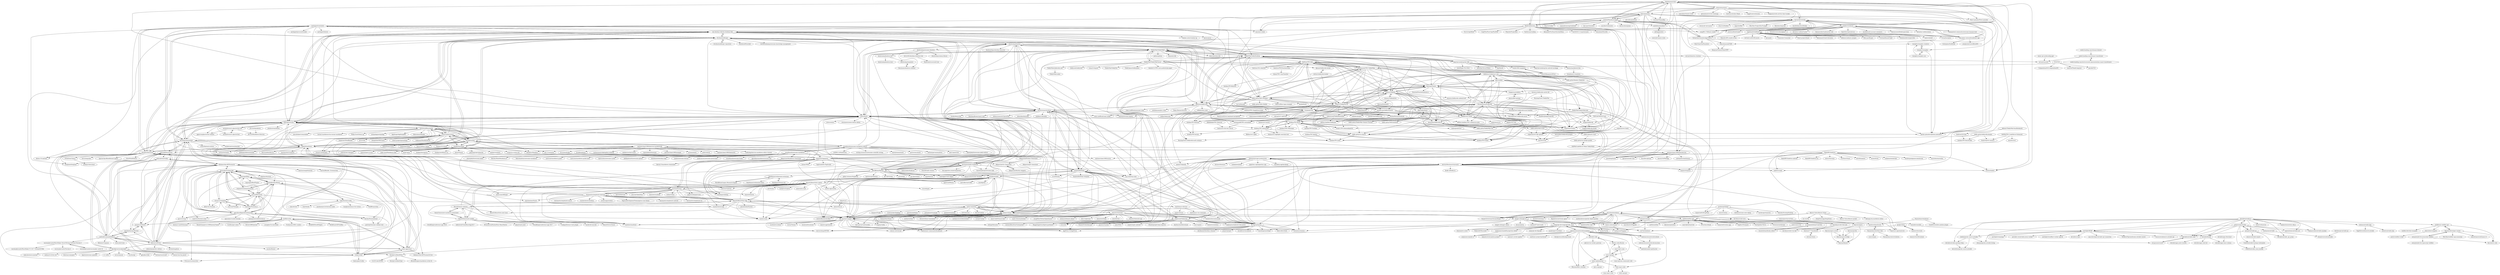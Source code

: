 digraph G {
"aardappel/treesheets" -> "freeplane/freeplane" ["e"=1]
"aardappel/treesheets" -> "zim-desktop-wiki/zim-desktop-wiki"
"aardappel/treesheets" -> "dvorka/mindforger"
"aardappel/treesheets" -> "giuspen/cherrytree"
"aardappel/treesheets" -> "TiddlyWiki/TiddlyWiki5"
"aardappel/treesheets" -> "aardappel/procrastitracker" ["e"=1]
"aardappel/treesheets" -> "TiddlyWiki/TiddlyDesktop"
"aardappel/treesheets" -> "Alexey-T/CudaText" ["e"=1]
"aardappel/treesheets" -> "olivierkes/manuskript"
"aardappel/treesheets" -> "KDE/ghostwriter"
"aardappel/treesheets" -> "aardappel/lobster" ["e"=1]
"aardappel/treesheets" -> "ransome1/sleek" ["e"=1]
"aardappel/treesheets" -> "jokroese/tiddlyroam"
"aardappel/treesheets" -> "pbek/QOwnNotes"
"aardappel/treesheets" -> "tiddly-gittly/TidGi-Desktop"
"burtonator/polar-bookshelf" -> "WorldBrain/Memex"
"burtonator/polar-bookshelf" -> "athensresearch/athens"
"burtonator/polar-bookshelf" -> "dvorka/mindforger"
"burtonator/polar-bookshelf" -> "Zettlr/Zettlr"
"burtonator/polar-bookshelf" -> "org-roam/org-roam" ["e"=1]
"burtonator/polar-bookshelf" -> "foambubble/foam"
"burtonator/polar-bookshelf" -> "wallabag/wallabag" ["e"=1]
"burtonator/polar-bookshelf" -> "ArchiveBox/ArchiveBox" ["e"=1]
"burtonator/polar-bookshelf" -> "TiddlyWiki/TiddlyWiki5"
"burtonator/polar-bookshelf" -> "kickscondor/fraidycat" ["e"=1]
"burtonator/polar-bookshelf" -> "tianshanghong/awesome-anki" ["e"=1]
"burtonator/polar-bookshelf" -> "FooSoft/anki-connect" ["e"=1]
"burtonator/polar-bookshelf" -> "go-shiori/shiori" ["e"=1]
"burtonator/polar-bookshelf" -> "the-paperless-project/paperless" ["e"=1]
"burtonator/polar-bookshelf" -> "hypothesis/h" ["e"=1]
"notable/notable" -> "BoostIO/BoostNote-Legacy"
"notable/notable" -> "marktext/marktext" ["e"=1]
"notable/notable" -> "zadam/trilium"
"notable/notable" -> "laurent22/joplin"
"notable/notable" -> "Zettlr/Zettlr"
"notable/notable" -> "vnotex/vnote" ["e"=1]
"notable/notable" -> "foambubble/foam"
"notable/notable" -> "logseq/logseq"
"notable/notable" -> "Eugeny/tabby" ["e"=1]
"notable/notable" -> "vercel/hyper" ["e"=1]
"notable/notable" -> "agalwood/Motrix" ["e"=1]
"notable/notable" -> "carbon-app/carbon" ["e"=1]
"notable/notable" -> "nativefier/nativefier" ["e"=1]
"notable/notable" -> "outline/outline" ["e"=1]
"notable/notable" -> "sharkdp/bat" ["e"=1]
"Splode/pomotroid" -> "zidoro/pomatez"
"Splode/pomotroid" -> "zxch3n/PomodoroLogger"
"Splode/pomotroid" -> "johannesjo/super-productivity"
"Splode/pomotroid" -> "ivoronin/TomatoBar" ["e"=1]
"Splode/pomotroid" -> "schmich/marinara"
"Splode/pomotroid" -> "ActivityWatch/activitywatch"
"Splode/pomotroid" -> "Flow-Launcher/Flow.Launcher" ["e"=1]
"Splode/pomotroid" -> "RoderickQiu/wnr"
"Splode/pomotroid" -> "YetAnotherPomodoroApp/YAPA-2"
"Splode/pomotroid" -> "Zettlr/Zettlr"
"Splode/pomotroid" -> "amitmerchant1990/pomolectron"
"Splode/pomotroid" -> "yang991178/fluent-reader" ["e"=1]
"Splode/pomotroid" -> "gnome-pomodoro/gnome-pomodoro" ["e"=1]
"Splode/pomotroid" -> "iSoron/uhabits" ["e"=1]
"Splode/pomotroid" -> "hovancik/stretchly"
"dvorka/mindforger" -> "dvorka/mindforger-repository"
"dvorka/mindforger" -> "pbek/QOwnNotes"
"dvorka/mindforger" -> "blackhole89/notekit" ["e"=1]
"dvorka/mindforger" -> "burtonator/polar-bookshelf"
"dvorka/mindforger" -> "aardappel/treesheets"
"dvorka/mindforger" -> "Zettlr/Zettlr"
"dvorka/mindforger" -> "jokroese/tiddlyroam"
"dvorka/mindforger" -> "juzzlin/Heimer" ["e"=1]
"dvorka/mindforger" -> "KDE/ghostwriter"
"dvorka/mindforger" -> "athensresearch/athens"
"dvorka/mindforger" -> "zim-desktop-wiki/zim-desktop-wiki"
"dvorka/mindforger" -> "brettkromkamp/awesome-knowledge-management" ["e"=1]
"dvorka/mindforger" -> "dendronhq/dendron"
"dvorka/mindforger" -> "nuttyartist/notes" ["e"=1]
"dvorka/mindforger" -> "WorldBrain/Memex"
"Zettlr/Zettlr" -> "logseq/logseq"
"Zettlr/Zettlr" -> "foambubble/foam"
"Zettlr/Zettlr" -> "marktext/marktext" ["e"=1]
"Zettlr/Zettlr" -> "zadam/trilium"
"Zettlr/Zettlr" -> "laurent22/joplin"
"Zettlr/Zettlr" -> "notable/notable"
"Zettlr/Zettlr" -> "KDE/ghostwriter"
"Zettlr/Zettlr" -> "pbek/QOwnNotes"
"Zettlr/Zettlr" -> "zotero/zotero" ["e"=1]
"Zettlr/Zettlr" -> "athensresearch/athens"
"Zettlr/Zettlr" -> "dendronhq/dendron"
"Zettlr/Zettlr" -> "vnotex/vnote" ["e"=1]
"Zettlr/Zettlr" -> "johannesjo/super-productivity"
"Zettlr/Zettlr" -> "retorquere/zotero-better-bibtex" ["e"=1]
"Zettlr/Zettlr" -> "TiddlyWiki/TiddlyWiki5"
"Laverna/laverna" -> "paperwork/paperwork" ["e"=1]
"Laverna/laverna" -> "BoostIO/BoostNote-Legacy"
"Laverna/laverna" -> "leanote/leanote" ["e"=1]
"Laverna/laverna" -> "Automattic/simplenote-electron"
"Laverna/laverna" -> "wekan/wekan" ["e"=1]
"Laverna/laverna" -> "wallabag/wallabag" ["e"=1]
"Laverna/laverna" -> "standardnotes/app" ["e"=1]
"Laverna/laverna" -> "keeweb/keeweb" ["e"=1]
"Laverna/laverna" -> "JLiscom/OpenNote" ["e"=1]
"Laverna/laverna" -> "benweet/stackedit" ["e"=1]
"Laverna/laverna" -> "joemccann/dillinger" ["e"=1]
"Laverna/laverna" -> "laurent22/joplin"
"Laverna/laverna" -> "pbek/QOwnNotes"
"Laverna/laverna" -> "notable/notable"
"Laverna/laverna" -> "tagspaces/tagspaces"
"RoderickQiu/wnr" -> "zxch3n/PomodoroLogger"
"RoderickQiu/wnr" -> "Splode/pomotroid"
"RoderickQiu/wnr" -> "CopyPlusPlus/CopyPlusPlus" ["e"=1]
"RoderickQiu/wnr" -> "zidoro/pomatez"
"RoderickQiu/wnr" -> "Planshit/ProjectEye" ["e"=1]
"RoderickQiu/wnr" -> "GameGodS3/DropPoint" ["e"=1]
"RoderickQiu/wnr" -> "tiddly-gittly/TidGi-Desktop"
"RoderickQiu/wnr" -> "yang991178/fluent-reader" ["e"=1]
"RoderickQiu/wnr" -> "YaoZeyuan/stablog" ["e"=1]
"RoderickQiu/wnr" -> "AlexanderPro/SmartSystemMenu" ["e"=1]
"RoderickQiu/wnr" -> "wo52616111/capslock-plus" ["e"=1]
"RoderickQiu/wnr" -> "huiyadanli/PasteEx" ["e"=1]
"RoderickQiu/wnr" -> "Tyrrrz/LightBulb" ["e"=1]
"RoderickQiu/wnr" -> "avestura/EyesGuard" ["e"=1]
"RoderickQiu/wnr" -> "jasonlong/mater"
"JaDogg/pydoro" -> "mehdidc/pomodoro"
"JaDogg/pydoro" -> "coolcode/tomato-clock" ["e"=1]
"TiddlyWiki/TiddlyDesktop" -> "TiddlyWiki/TiddlyWiki5"
"TiddlyWiki/TiddlyDesktop" -> "tiddly-gittly/TidGi-Desktop"
"TiddlyWiki/TiddlyDesktop" -> "felixhayashi/TW5-TiddlyMap"
"TiddlyWiki/TiddlyDesktop" -> "jokroese/tiddlyroam"
"TiddlyWiki/TiddlyDesktop" -> "donmor/Tiddloid"
"TiddlyWiki/TiddlyDesktop" -> "ibnishak/Timimi"
"TiddlyWiki/TiddlyDesktop" -> "TiddlyWiki/TiddlyWikiClassic"
"TiddlyWiki/TiddlyDesktop" -> "zim-desktop-wiki/zim-desktop-wiki"
"TiddlyWiki/TiddlyDesktop" -> "Arlen22/TiddlyServer"
"TiddlyWiki/TiddlyDesktop" -> "buggyj/savetiddlers"
"TiddlyWiki/TiddlyDesktop" -> "jaap-karssenberg/zim-wiki"
"TiddlyWiki/TiddlyDesktop" -> "NicolasPetton/Projectify"
"TiddlyWiki/TiddlyDesktop" -> "postkevone/tiddlyresearch"
"TiddlyWiki/TiddlyDesktop" -> "flibbles/tw5-relink"
"TiddlyWiki/TiddlyDesktop" -> "OokTech/TW5-Bob"
"rcaelers/workrave" -> "hovancik/stretchly"
"rcaelers/workrave" -> "slgobinath/SafeEyes"
"rcaelers/workrave" -> "tom-james-watson/breaktimer-app"
"rcaelers/workrave" -> "jonls/redshift" ["e"=1]
"rcaelers/workrave" -> "humanetech-community/awesome-humane-tech" ["e"=1]
"rcaelers/workrave" -> "zim-desktop-wiki/zim-desktop-wiki"
"rcaelers/workrave" -> "dziemborowicz/hourglass"
"rcaelers/workrave" -> "dictation-toolbox/Caster" ["e"=1]
"rcaelers/workrave" -> "theunraveler/taskwarrior-web" ["e"=1]
"rcaelers/workrave" -> "OpenShot/openshot-qt" ["e"=1]
"rcaelers/workrave" -> "mozilla/multi-account-containers" ["e"=1]
"rcaelers/workrave" -> "avestura/EyesGuard" ["e"=1]
"rcaelers/workrave" -> "thesourcerer8/hddsuperclone" ["e"=1]
"rcaelers/workrave" -> "dictation-toolbox/aenea" ["e"=1]
"rcaelers/workrave" -> "gnome-pomodoro/gnome-pomodoro" ["e"=1]
"rnkn/fountain-mode" -> "rnkn/olivetti" ["e"=1]
"rnkn/fountain-mode" -> "rnkn/binder" ["e"=1]
"rnkn/fountain-mode" -> "ifrost/afterwriting-labs"
"rnkn/fountain-mode" -> "alezost/bui.el"
"rnkn/fountain-mode" -> "joostkremers/writeroom-mode" ["e"=1]
"rnkn/fountain-mode" -> "frankjonen/emacs-for-writers" ["e"=1]
"rnkn/fountain-mode" -> "TheBB/spaceline" ["e"=1]
"TobseF/boostnote-markdown-cheatsheet" -> "BoostIO/boost-releases"
"TobseF/boostnote-markdown-cheatsheet" -> "BoostIO/boostnote-mobile"
"ebpa/tui.el" -> "alezost/bui.el"
"ebpa/tui.el" -> "bard/emacs-director"
"zxch3n/PomodoroLogger" -> "Splode/pomotroid"
"zxch3n/PomodoroLogger" -> "RoderickQiu/wnr"
"zxch3n/PomodoroLogger" -> "zidoro/pomatez"
"zxch3n/PomodoroLogger" -> "YetAnotherPomodoroApp/YAPA-2"
"zxch3n/PomodoroLogger" -> "johannesjo/super-productivity"
"zxch3n/PomodoroLogger" -> "amitmerchant1990/pomolectron"
"zxch3n/PomodoroLogger" -> "mehdidc/pomodoro"
"zxch3n/PomodoroLogger" -> "MayGo/tockler" ["e"=1]
"zxch3n/PomodoroLogger" -> "jasonlong/mater"
"zxch3n/PomodoroLogger" -> "ransome1/sleek" ["e"=1]
"zxch3n/PomodoroLogger" -> "manuelernestog/weektodo" ["e"=1]
"zxch3n/PomodoroLogger" -> "lazy-guy/tomodoro"
"zxch3n/PomodoroLogger" -> "cassidoo/todometer" ["e"=1]
"zxch3n/PomodoroLogger" -> "kevinschoon/pomo" ["e"=1]
"zxch3n/PomodoroLogger" -> "ActivityWatch/activitywatch"
"story-apps/starc" -> "dimkanovikov/KITScenarist"
"story-apps/starc" -> "teriflix/scrite"
"story-apps/starc" -> "dimkanovikov/KITScenaristCore"
"story-apps/starc" -> "trelby/trelby"
"story-apps/starc" -> "lmparppei/Beat"
"GitJournal/GitJournal" -> "foambubble/foam"
"GitJournal/GitJournal" -> "dendronhq/dendron"
"GitJournal/GitJournal" -> "redsolver/noteless" ["e"=1]
"GitJournal/GitJournal" -> "Vinzent03/obsidian-git" ["e"=1]
"GitJournal/GitJournal" -> "gsantner/markor" ["e"=1]
"GitJournal/GitJournal" -> "maks/MGit" ["e"=1]
"GitJournal/GitJournal" -> "orgzly/orgzly-android" ["e"=1]
"GitJournal/GitJournal" -> "MaggieAppleton/digital-gardeners" ["e"=1]
"GitJournal/GitJournal" -> "athensresearch/athens"
"GitJournal/GitJournal" -> "Zettlr/Zettlr"
"GitJournal/GitJournal" -> "vHanda/google-keep-exporter" ["e"=1]
"GitJournal/GitJournal" -> "deathau/markdownload" ["e"=1]
"GitJournal/GitJournal" -> "xwmx/nb" ["e"=1]
"GitJournal/GitJournal" -> "andymatuschak/note-link-janitor" ["e"=1]
"GitJournal/GitJournal" -> "jrnl-org/jrnl" ["e"=1]
"jaap-karssenberg/zim-wiki" -> "zim-desktop-wiki/zim-desktop-wiki"
"jaap-karssenberg/zim-wiki" -> "jaap-karssenberg/zim-android-mockapp"
"jaap-karssenberg/zim-wiki" -> "Xunius/markdown2zim"
"jaap-karssenberg/zim-wiki" -> "TiddlyWiki/TiddlyDesktop"
"jaap-karssenberg/zim-wiki" -> "ecodiv/ZIM-templates"
"jaap-karssenberg/zim-wiki" -> "kcg/Zim4A"
"jaap-karssenberg/zim-wiki" -> "scar45/ResponsivePivot"
"jaap-karssenberg/zim-wiki" -> "jrm4/Eight-Five-Zero"
"jaap-karssenberg/zim-wiki" -> "alexivkin/VectorWiktor"
"cybersemics/em" -> "c2d7fa/thinktool"
"vkbo/novelWriter" -> "olivierkes/manuskript"
"vkbo/novelWriter" -> "andreafeccomandi/bibisco"
"vkbo/novelWriter" -> "KDE/ghostwriter"
"vkbo/novelWriter" -> "garybentley/quollwriter"
"vkbo/novelWriter" -> "jacquetc/skribisto"
"vkbo/novelWriter" -> "gottcode/focuswriter"
"vkbo/novelWriter" -> "story-apps/starc"
"vkbo/novelWriter" -> "Zettlr/Zettlr"
"vkbo/novelWriter" -> "zim-desktop-wiki/zim-desktop-wiki"
"vkbo/novelWriter" -> "dimkanovikov/KITScenarist"
"vkbo/novelWriter" -> "kevboh/longform" ["e"=1]
"vkbo/novelWriter" -> "davidgiven/wordgrinder"
"vkbo/novelWriter" -> "juzzlin/Heimer" ["e"=1]
"vkbo/novelWriter" -> "robinsloan/perfect-edition" ["e"=1]
"vkbo/novelWriter" -> "aardappel/treesheets"
"tomighty/tomighty" -> "tomighty/tomighty-osx"
"tomighty/tomighty" -> "tomighty/tomighty-windows"
"tomighty/tomighty" -> "gnome-pomodoro/gnome-pomodoro" ["e"=1]
"setpixel/storyboard-fountain" -> "ifrost/afterwriting-labs"
"setpixel/storyboard-fountain" -> "HendrikNoeller/Writer"
"setpixel/storyboard-fountain" -> "nyousefi/Fountain"
"trelby/trelby" -> "limburgher/trelby"
"trelby/trelby" -> "dimkanovikov/KITScenarist"
"trelby/trelby" -> "oskusalerma/trelby"
"trelby/trelby" -> "piersdeseilligny/betterfountain"
"trelby/trelby" -> "ProLoser/screenwriter"
"trelby/trelby" -> "lmparppei/Beat"
"trelby/trelby" -> "story-apps/starc"
"trelby/trelby" -> "teriflix/scrite"
"trelby/trelby" -> "HendrikNoeller/Writer"
"TiddlyWiki/TiddlyWikiClassic" -> "danielo515/TW5-auto-publish2gh-pages"
"TiddlyWiki/TiddlyWikiClassic" -> "TiddlyWiki/TiddlyWiki5"
"TiddlyWiki/TiddlyWikiClassic" -> "ibnishak/Timimi"
"TiddlyWiki/TiddlyWikiClassic" -> "TiddlyWiki/TiddlyDesktop"
"TiddlyWiki/TiddlyWikiClassic" -> "TiddlyWiki/tiddlywiki.com"
"TiddlyWiki/TiddlyWikiClassic" -> "tiddlyweb/tiddlyweb"
"TiddlyWiki/TiddlyWikiClassic" -> "roma0104/gsd5"
"TiddlyWiki/TiddlyWikiClassic" -> "TiddlyWiki/TiddlyFox"
"TiddlyWiki/TiddlyWikiClassic" -> "TiddlySpace/tiddlyspace"
"TiddlyWiki/TiddlyWikiClassic" -> "donmor/Tiddloid"
"TiddlyWiki/TiddlyWikiClassic" -> "djmaze/tiddlywiki-docker"
"TiddlyWiki/TiddlyWikiClassic" -> "Arlen22/TiddlyServer"
"Airtable/airtable-gatsbyjs-blog" -> "kevzettler/gatsby-source-airtable"
"Airtable/blocks" -> "Airtable/apps-todo-list"
"Airtable/blocks" -> "Airtable/apps-base-schema"
"Airtable/blocks" -> "Airtable/apps-print-records"
"lmparppei/Beat" -> "lmparppei/BeatPlugins"
"lmparppei/Beat" -> "HendrikNoeller/Writer"
"lmparppei/Beat" -> "ifrost/afterwriting-labs"
"lmparppei/Beat" -> "nyousefi/Fountain"
"piersdeseilligny/betterfountain" -> "nyousefi/Fountain"
"piersdeseilligny/betterfountain" -> "ifrost/afterwriting-labs"
"piersdeseilligny/betterfountain" -> "mattdaly/Fountain.js"
"piersdeseilligny/betterfountain" -> "trelby/trelby"
"piersdeseilligny/betterfountain" -> "ProLoser/screenwriter"
"piersdeseilligny/betterfountain" -> "lmparppei/Beat"
"piersdeseilligny/betterfountain" -> "dimkanovikov/KITScenarist"
"piersdeseilligny/betterfountain" -> "HendrikNoeller/Writer"
"piersdeseilligny/betterfountain" -> "oparaskos/vscode-fountain"
"piersdeseilligny/betterfountain" -> "eprovst/wrap"
"piersdeseilligny/betterfountain" -> "jonnygreenwald/fountain-js"
"piersdeseilligny/betterfountain" -> "superlou/fountain-atom"
"piersdeseilligny/betterfountain" -> "teriflix/scrite"
"piersdeseilligny/betterfountain" -> "vilcans/screenplain"
"piersdeseilligny/betterfountain" -> "derickc/Fountainhead"
"OokTech/TW5-Bob" -> "OokTech/TW5-BobEXE"
"OokTech/TW5-Bob" -> "NicolasPetton/Projectify"
"OokTech/TW5-Bob" -> "Arlen22/TiddlyServer"
"OokTech/TW5-Bob" -> "crazko/krystal"
"OokTech/TW5-Bob" -> "NicolasPetton/Notebook"
"OokTech/TW5-Bob" -> "snowgoon88/TW5-extendedit"
"OokTech/TW5-Bob" -> "flibbles/tw5-relink"
"OokTech/TW5-Bob" -> "kookma/TW-Shiraz"
"OokTech/TW5-Bob" -> "kookma/TW-Refnotes"
"OokTech/TW5-Bob" -> "thediveo/TW5FontAwesome"
"OokTech/TW5-Bob" -> "donmor/Tiddloid"
"OokTech/TW5-Bob" -> "buggyj/tiddlyclip"
"OokTech/TW5-Bob" -> "saqimtiaz/streams"
"OokTech/TW5-Bob" -> "felixhayashi/TW5-TiddlyMap"
"OokTech/TW5-Bob" -> "OokTech/TW5-SingleExecutable"
"andreafeccomandi/bibisco" -> "olivierkes/manuskript"
"andreafeccomandi/bibisco" -> "garybentley/quollwriter"
"andreafeccomandi/bibisco" -> "jacquetc/skribisto"
"andreafeccomandi/bibisco" -> "vkbo/novelWriter"
"andreafeccomandi/bibisco" -> "trelby/trelby"
"andreafeccomandi/bibisco" -> "story-apps/starc"
"andreafeccomandi/bibisco" -> "gottcode/focuswriter"
"andreafeccomandi/bibisco" -> "dimkanovikov/KITScenarist"
"andreafeccomandi/bibisco" -> "XRoemer/Organon"
"andreafeccomandi/bibisco" -> "tweecode/twine" ["e"=1]
"andreafeccomandi/bibisco" -> "wavemakercards/WaveMaker-Novel-Writing-Software-Version-3"
"andreafeccomandi/bibisco" -> "KDE/ghostwriter"
"dimkanovikov/KITScenarist" -> "story-apps/starc"
"dimkanovikov/KITScenarist" -> "trelby/trelby"
"dimkanovikov/KITScenarist" -> "oskusalerma/trelby"
"dimkanovikov/KITScenarist" -> "ifrost/afterwriting-labs"
"dimkanovikov/KITScenarist" -> "ProLoser/screenwriter"
"dimkanovikov/KITScenarist" -> "jacquetc/skribisto"
"dimkanovikov/KITScenarist" -> "piersdeseilligny/betterfountain"
"dimkanovikov/KITScenarist" -> "HendrikNoeller/Writer"
"dimkanovikov/KITScenarist" -> "dimkanovikov/KITScenaristCore"
"dimkanovikov/KITScenarist" -> "Aztorius/magicfountain"
"dimkanovikov/KITScenarist" -> "tin2tin/Blender_Screenwriter" ["e"=1]
"jbolda/gatsby-source-airtable" -> "kevzettler/gatsby-source-airtable"
"jbolda/gatsby-source-airtable" -> "Airtable/airtable-gatsbyjs-blog"
"jbolda/gatsby-source-airtable" -> "wkocjan/gatsby-airtable-listing"
"marubinotto/Piggydb" -> "cotoami/cotoami"
"buggyj/savetiddlers" -> "pmario/file-backups"
"buggyj/savetiddlers" -> "ibnishak/Timimi"
"BoostIO/boostnote-mobile" -> "BoostIO/BoostNote-Legacy"
"BoostIO/boostnote-mobile" -> "TobseF/boostnote-markdown-cheatsheet"
"BoostIO/boostnote-mobile" -> "infinitered/ChainReactApp2017" ["e"=1]
"BoostIO/boostnote-mobile" -> "BoostIO/ever2boost"
"BoostIO/boostnote-mobile" -> "RCiesielczuk/HackerBuzz-ReactNative" ["e"=1]
"BoostIO/boostnote-mobile" -> "BoostIO/boost-releases"
"BoostIO/boostnote-mobile" -> "BoostIO/BoostNote-App"
"BoostIO/boostnote-mobile" -> "gitpoint/git-point" ["e"=1]
"BoostIO/boostnote-mobile" -> "DroidKaigi/conference-app-2017" ["e"=1]
"BoostIO/boostnote-mobile" -> "cookpad/license-tools-plugin" ["e"=1]
"BoostIO/boostnote-mobile" -> "insiderdev/qrcode" ["e"=1]
"BoostIO/boostnote-mobile" -> "DroidKaigi/conference-app-2018" ["e"=1]
"gingko/client" -> "lumenwrites/nulis"
"gingko/client" -> "c2d7fa/thinktool"
"wavemakercards/WaveMaker-Novel-Writing-Software-Version-3" -> "wavemakercards/Version-4"
"wavemakercards/WaveMaker-Novel-Writing-Software-Version-3" -> "wavemakercards/wavemaker-cards-v4"
"wavemakercards/WaveMaker-Novel-Writing-Software-Version-3" -> "wavemakercards/WaveMaker-V2-2017-ChromeOS-Web"
"ibnishak/Timimi" -> "kookma/TW-Commander"
"ibnishak/Timimi" -> "NicolasPetton/Projectify"
"ibnishak/Timimi" -> "buggyj/savetiddlers"
"ibnishak/Timimi" -> "donmor/Tiddloid"
"ibnishak/Timimi" -> "kookma/TW-Scripts"
"ibnishak/Timimi" -> "saqimtiaz/streams"
"ibnishak/Timimi" -> "NicolasPetton/Notebook"
"ibnishak/Timimi" -> "OokTech/TW5-Bob"
"ibnishak/Timimi" -> "tiddlyhost/tiddlyhost-com"
"ibnishak/Timimi" -> "qbit/widdler"
"ibnishak/Timimi" -> "Arlen22/TiddlyServer"
"ibnishak/Timimi" -> "NoteSelf/NoteSelf.github.io"
"ibnishak/Timimi" -> "TiddlyWiki/TiddlyWikiLinks"
"ibnishak/Timimi" -> "buggyj/tiddlyclip-plugin"
"ibnishak/Timimi" -> "flibbles/tw5-relink"
"Marxsal/Quinoid01" -> "TiddlyWiki/aTW"
"djmaze/tiddlywiki-docker" -> "m0wer/tiddlywiki-docker"
"tomighty/tomighty-osx" -> "tomighty/tomighty"
"tomighty/tomighty-osx" -> "tomighty/tomighty-windows"
"dvorka/mindforger-repository" -> "dvorka/mindforger"
"michelolvera/vs-ghostwriter-old" -> "KDE/ghostwriter"
"michelolvera/vs-ghostwriter-old" -> "jggouvea/ghostwriter-themes"
"michelolvera/vs-ghostwriter-old" -> "michelolvera/vs-ghostwriter"
"michelolvera/vs-ghostwriter-old" -> "JP1016/Markdown-Electron"
"bimlas/tw5-locator" -> "kookma/TW-Commander"
"lukaszbanasiak/YAPA" -> "Harpseal/TomatoTimerWPF"
"postlight/liftoff" -> "postlight/trimmings"
"postlight/liftoff" -> "portable-cto/airtable-proxy-worker"
"postlight/liftoff" -> "postlight/cloudflare-worker-app-kit"
"postlight/liftoff" -> "wkocjan/gatsby-airtable-listing"
"postlight/liftoff" -> "Airtable/scripts"
"postlight/liftoff" -> "saas-developer/airtable-api-connection"
"postlight/liftoff" -> "TerabyteTiger/gridsome-airtable-starter"
"postlight/liftoff" -> "jbolda/gatsby-source-airtable"
"postlight/liftoff" -> "Airtable/blocks"
"postlight/liftoff" -> "rosszurowski/micro-airtable-api"
"postlight/liftoff" -> "Airtable/airtable-ruby"
"donmor/Tiddloid" -> "donmor/TiddloidLite"
"donmor/Tiddloid" -> "flibbles/tw5-relink"
"donmor/Tiddloid" -> "Arlen22/TiddlyServer"
"donmor/Tiddloid" -> "ibnishak/Timimi"
"donmor/Tiddloid" -> "OokTech/TW5-Bob"
"donmor/Tiddloid" -> "oflg/TiddlyMemo"
"donmor/Tiddloid" -> "keatonlao/tiddlywiki-xp"
"donmor/Tiddloid" -> "kookma/TW-Shiraz"
"donmor/Tiddloid" -> "oeyoews/tiddlywiki-codemirror6"
"donmor/Tiddloid" -> "tiddly-gittly/TidGi-Desktop"
"donmor/Tiddloid" -> "ThaddeusJiang/Projectify"
"donmor/Tiddloid" -> "NicolasPetton/Notebook"
"donmor/Tiddloid" -> "bimlas/tw5-highlight-searched-text"
"donmor/Tiddloid" -> "tiddly-gittly/TiddlyWiki-CPL"
"donmor/Tiddloid" -> "kookma/TW-Scripts"
"kookma/TW-Shiraz" -> "kookma/TW-Scripts"
"kookma/TW-Shiraz" -> "saqimtiaz/streams"
"kookma/TW-Shiraz" -> "kookma/TW-Trashbin"
"kookma/TW-Shiraz" -> "kookma/TW-Commander"
"kookma/TW-Shiraz" -> "kookma/TW-Gatha"
"kookma/TW-Shiraz" -> "kookma/TWE-Mehregan"
"kookma/TW-Shiraz" -> "tiddly-gittly/tw-echarts"
"kookma/TW-Shiraz" -> "Souk21/TW-commandpalette"
"kookma/TW-Commander" -> "kookma/TW-Shiraz"
"kookma/TW-Commander" -> "kookma/TW-Gatha"
"kookma/TW-Commander" -> "bimlas/tw5-highlight-searched-text"
"kookma/TW-Commander" -> "tiddly-gittly/tw-echarts"
"kookma/TW-Commander" -> "kookma/TW-Section"
"kookma/TW-Commander" -> "flibbles/tw5-uglify"
"fission-codes/fission" -> "ucan-wg/ts-ucan"
"pmario/file-backups" -> "buggyj/savetiddlers"
"argimenes/standoff-properties-editor" -> "argimenes/speedy-ts"
"jdjdjdjdjdjd/TW5-Material" -> "hoelzro/tw-full-text-search"
"kookma/TW-Scripts" -> "kookma/TW-Shiraz"
"OokTech/TW5-BobEXE" -> "OokTech/TW5-Bob"
"kookma/TW-Refnotes" -> "kookma/TW-Section"
"kookma/TW-Todolist" -> "kookma/TW-Gatha"
"thediveo/TwTube" -> "kookma/TW-Searchwikis"
"dendronhq/dendron" -> "foambubble/foam"
"dendronhq/dendron" -> "athensresearch/athens"
"dendronhq/dendron" -> "Zettlr/Zettlr"
"dendronhq/dendron" -> "logseq/logseq"
"dendronhq/dendron" -> "MaggieAppleton/digital-gardeners" ["e"=1]
"dendronhq/dendron" -> "org-roam/org-roam" ["e"=1]
"dendronhq/dendron" -> "GitJournal/GitJournal"
"dendronhq/dendron" -> "svsool/memo" ["e"=1]
"dendronhq/dendron" -> "zadam/trilium"
"dendronhq/dendron" -> "xwmx/nb" ["e"=1]
"dendronhq/dendron" -> "KasperZutterman/Second-Brain" ["e"=1]
"dendronhq/dendron" -> "dendronhq/awesome-dendron"
"dendronhq/dendron" -> "blacksmithgu/obsidian-dataview" ["e"=1]
"dendronhq/dendron" -> "dvorka/mindforger"
"dendronhq/dendron" -> "TiddlyWiki/TiddlyWiki5"
"logseq/logseq" -> "AppFlowy-IO/AppFlowy" ["e"=1]
"logseq/logseq" -> "toeverything/AFFiNE" ["e"=1]
"logseq/logseq" -> "siyuan-note/siyuan" ["e"=1]
"logseq/logseq" -> "laurent22/joplin"
"logseq/logseq" -> "zadam/trilium"
"logseq/logseq" -> "usememos/memos" ["e"=1]
"logseq/logseq" -> "syncthing/syncthing" ["e"=1]
"logseq/logseq" -> "mattermost-community/focalboard" ["e"=1]
"logseq/logseq" -> "athensresearch/athens"
"logseq/logseq" -> "penpot/penpot" ["e"=1]
"logseq/logseq" -> "omnivore-app/omnivore" ["e"=1]
"logseq/logseq" -> "foambubble/foam"
"logseq/logseq" -> "excalidraw/excalidraw" ["e"=1]
"logseq/logseq" -> "helix-editor/helix" ["e"=1]
"logseq/logseq" -> "obsidianmd/obsidian-releases" ["e"=1]
"athensresearch/athens" -> "org-roam/org-roam" ["e"=1]
"athensresearch/athens" -> "foambubble/foam"
"athensresearch/athens" -> "logseq/logseq"
"athensresearch/athens" -> "dendronhq/dendron"
"athensresearch/athens" -> "tonsky/datascript" ["e"=1]
"athensresearch/athens" -> "MaggieAppleton/digital-gardeners" ["e"=1]
"athensresearch/athens" -> "Zettlr/Zettlr"
"athensresearch/athens" -> "MatthieuBizien/roam-to-git" ["e"=1]
"athensresearch/athens" -> "athensresearch/ClojureFam" ["e"=1]
"athensresearch/athens" -> "logseq/awesome-logseq" ["e"=1]
"athensresearch/athens" -> "babashka/babashka" ["e"=1]
"athensresearch/athens" -> "replikativ/datahike" ["e"=1]
"athensresearch/athens" -> "jokroese/tiddlyroam"
"athensresearch/athens" -> "KasperZutterman/Second-Brain" ["e"=1]
"athensresearch/athens" -> "roam-unofficial/roam-toolkit" ["e"=1]
"foambubble/foam" -> "dendronhq/dendron"
"foambubble/foam" -> "athensresearch/athens"
"foambubble/foam" -> "logseq/logseq"
"foambubble/foam" -> "Zettlr/Zettlr"
"foambubble/foam" -> "foambubble/foam-template" ["e"=1]
"foambubble/foam" -> "zadam/trilium"
"foambubble/foam" -> "MaggieAppleton/digital-gardeners" ["e"=1]
"foambubble/foam" -> "org-roam/org-roam" ["e"=1]
"foambubble/foam" -> "notable/notable"
"foambubble/foam" -> "laurent22/joplin"
"foambubble/foam" -> "kmaasrud/awesome-obsidian" ["e"=1]
"foambubble/foam" -> "xwmx/nb" ["e"=1]
"foambubble/foam" -> "outline/outline" ["e"=1]
"foambubble/foam" -> "GitJournal/GitJournal"
"foambubble/foam" -> "svsool/memo" ["e"=1]
"TiddlyWiki/TiddlyWiki5" -> "TiddlyWiki/TiddlyDesktop"
"TiddlyWiki/TiddlyWiki5" -> "felixhayashi/TW5-TiddlyMap"
"TiddlyWiki/TiddlyWiki5" -> "tiddly-gittly/TidGi-Desktop"
"TiddlyWiki/TiddlyWiki5" -> "TiddlyWiki/TiddlyWikiClassic"
"TiddlyWiki/TiddlyWiki5" -> "dokuwiki/dokuwiki" ["e"=1]
"TiddlyWiki/TiddlyWiki5" -> "zadam/trilium"
"TiddlyWiki/TiddlyWiki5" -> "athensresearch/athens"
"TiddlyWiki/TiddlyWiki5" -> "Zettlr/Zettlr"
"TiddlyWiki/TiddlyWiki5" -> "gollum/gollum" ["e"=1]
"TiddlyWiki/TiddlyWiki5" -> "logseq/logseq"
"TiddlyWiki/TiddlyWiki5" -> "donmor/Tiddloid"
"TiddlyWiki/TiddlyWiki5" -> "jokroese/tiddlyroam"
"TiddlyWiki/TiddlyWiki5" -> "foambubble/foam"
"TiddlyWiki/TiddlyWiki5" -> "requarks/wiki" ["e"=1]
"TiddlyWiki/TiddlyWiki5" -> "org-roam/org-roam" ["e"=1]
"tiddly-gittly/TidGi-Desktop" -> "TiddlyWiki/TiddlyDesktop"
"tiddly-gittly/TidGi-Desktop" -> "donmor/Tiddloid"
"tiddly-gittly/TidGi-Desktop" -> "TiddlyWiki/TiddlyWiki5"
"tiddly-gittly/TidGi-Desktop" -> "Nriver/trilium-translation" ["e"=1]
"tiddly-gittly/TidGi-Desktop" -> "felixhayashi/TW5-TiddlyMap"
"tiddly-gittly/TidGi-Desktop" -> "tiddly-gittly/TidGi-Mobile"
"tiddly-gittly/TidGi-Desktop" -> "PKM-er/Blue-topaz-example" ["e"=1]
"tiddly-gittly/TidGi-Desktop" -> "webclipper/web-clipper" ["e"=1]
"tiddly-gittly/TidGi-Desktop" -> "oflg/TiddlyMemo"
"tiddly-gittly/TidGi-Desktop" -> "ibnishak/Timimi"
"tiddly-gittly/TidGi-Desktop" -> "Arlen22/TiddlyServer"
"tiddly-gittly/TidGi-Desktop" -> "feeddd/feeds" ["e"=1]
"tiddly-gittly/TidGi-Desktop" -> "hui-Zz/RunAny" ["e"=1]
"tiddly-gittly/TidGi-Desktop" -> "logseq/awesome-logseq" ["e"=1]
"tiddly-gittly/TidGi-Desktop" -> "jokroese/tiddlyroam"
"seatable/seatable" -> "postlight/liftoff"
"pbek/QOwnNotes" -> "Zettlr/Zettlr"
"pbek/QOwnNotes" -> "vnotex/vnote" ["e"=1]
"pbek/QOwnNotes" -> "KDE/ghostwriter"
"pbek/QOwnNotes" -> "nuttyartist/notes" ["e"=1]
"pbek/QOwnNotes" -> "zim-desktop-wiki/zim-desktop-wiki"
"pbek/QOwnNotes" -> "dvorka/mindforger"
"pbek/QOwnNotes" -> "giuspen/cherrytree"
"pbek/QOwnNotes" -> "pbek/qmarkdowntextedit" ["e"=1]
"pbek/QOwnNotes" -> "tagspaces/tagspaces"
"pbek/QOwnNotes" -> "zadam/trilium"
"pbek/QOwnNotes" -> "floccusaddon/floccus" ["e"=1]
"pbek/QOwnNotes" -> "Laverna/laverna"
"pbek/QOwnNotes" -> "martinrotter/rssguard" ["e"=1]
"pbek/QOwnNotes" -> "laurent22/joplin"
"pbek/QOwnNotes" -> "hluk/CopyQ" ["e"=1]
"tom-james-watson/breaktimer-app" -> "hovancik/stretchly"
"tom-james-watson/breaktimer-app" -> "slgobinath/SafeEyes"
"tom-james-watson/breaktimer-app" -> "rcaelers/workrave"
"tom-james-watson/breaktimer-app" -> "Giuliopime/ZenBreak"
"tom-james-watson/breaktimer-app" -> "proginosko/LeechBlockNG" ["e"=1]
"zidoro/pomatez" -> "Splode/pomotroid"
"zidoro/pomatez" -> "johannesjo/super-productivity"
"zidoro/pomatez" -> "zxch3n/PomodoroLogger"
"zidoro/pomatez" -> "ActivityWatch/activitywatch"
"zidoro/pomatez" -> "RoderickQiu/wnr"
"zidoro/pomatez" -> "ivoronin/TomatoBar" ["e"=1]
"zidoro/pomatez" -> "gnome-pomodoro/gnome-pomodoro" ["e"=1]
"zidoro/pomatez" -> "alainm23/planify" ["e"=1]
"zidoro/pomatez" -> "hovancik/stretchly"
"zidoro/pomatez" -> "YetAnotherPomodoroApp/YAPA-2"
"zidoro/pomatez" -> "Zettlr/Zettlr"
"zidoro/pomatez" -> "Flow-Launcher/Flow.Launcher" ["e"=1]
"zidoro/pomatez" -> "omnivore-app/omnivore" ["e"=1]
"zidoro/pomatez" -> "ransome1/sleek" ["e"=1]
"zidoro/pomatez" -> "adrcotfas/goodtime" ["e"=1]
"felixhayashi/TW5-TiddlyMap" -> "OokTech/TW5-Bob"
"felixhayashi/TW5-TiddlyMap" -> "TiddlyWiki/TiddlyWiki5"
"felixhayashi/TW5-TiddlyMap" -> "TiddlyWiki/TiddlyDesktop"
"felixhayashi/TW5-TiddlyMap" -> "flibbles/tw5-relink"
"felixhayashi/TW5-TiddlyMap" -> "jokroese/tiddlyroam"
"felixhayashi/TW5-TiddlyMap" -> "Arlen22/TiddlyServer"
"felixhayashi/TW5-TiddlyMap" -> "donmor/Tiddloid"
"felixhayashi/TW5-TiddlyMap" -> "postkevone/tiddlyresearch"
"felixhayashi/TW5-TiddlyMap" -> "ibnishak/Timimi"
"felixhayashi/TW5-TiddlyMap" -> "tiddlyhost/tiddlyhost-com"
"felixhayashi/TW5-TiddlyMap" -> "saqimtiaz/streams"
"felixhayashi/TW5-TiddlyMap" -> "tiddly-gittly/TidGi-Desktop"
"felixhayashi/TW5-TiddlyMap" -> "crazko/krystal"
"felixhayashi/TW5-TiddlyMap" -> "kookma/TW-Commander"
"felixhayashi/TW5-TiddlyMap" -> "tiddly-gittly/Modern.TiddlyDev"
"mehanizm/airtable" -> "brianloveswords/airtable"
"lifeparticle/Python-Cheatsheet" -> "lifeparticle/JS-Cheatsheet"
"lifeparticle/Python-Cheatsheet" -> "lifeparticle/Git-Cheatsheet"
"teriflix/scrite" -> "story-apps/starc"
"teriflix/scrite" -> "OlivierLDff/Qaterial" ["e"=1]
"teriflix/scrite" -> "arunpkio/CircularSlider" ["e"=1]
"teriflix/scrite" -> "Furkanzmc/QML-Loaders" ["e"=1]
"teriflix/scrite" -> "KDAB/KDDockWidgets" ["e"=1]
"teriflix/scrite" -> "KDABLabs/KDToolBox" ["e"=1]
"teriflix/scrite" -> "Aseman-Land/QtAseman" ["e"=1]
"teriflix/scrite" -> "MarkoStanojevic12/MMaterial-Tester" ["e"=1]
"teriflix/scrite" -> "jacquetc/skribisto"
"teriflix/scrite" -> "GooRoo/qml-colors"
"teriflix/scrite" -> "trelby/trelby"
"vilcans/screenplain" -> "ifrost/afterwriting-labs"
"vilcans/screenplain" -> "overvale/Textplay"
"vilcans/screenplain" -> "nyousefi/Fountain"
"vilcans/screenplain" -> "mattdaly/Fountain.js"
"vilcans/screenplain" -> "kblin/vim-fountain"
"vilcans/screenplain" -> "eprovst/wrap"
"jokroese/tiddlyroam" -> "postkevone/tiddlyresearch"
"jokroese/tiddlyroam" -> "TiddlyWiki/TiddlyDesktop"
"jokroese/tiddlyroam" -> "felixhayashi/TW5-TiddlyMap"
"jokroese/tiddlyroam" -> "andjar/dokuroam"
"jokroese/tiddlyroam" -> "cofinley/free-roam"
"jokroese/tiddlyroam" -> "cotoami/cotoami"
"jokroese/tiddlyroam" -> "crazko/krystal"
"jokroese/tiddlyroam" -> "OokTech/TW5-Bob"
"jokroese/tiddlyroam" -> "roam-unofficial/roam-toolkit" ["e"=1]
"jokroese/tiddlyroam" -> "roam-unofficial/awesome-roam" ["e"=1]
"jokroese/tiddlyroam" -> "anthilemoon/plus-roam" ["e"=1]
"jokroese/tiddlyroam" -> "Roam-Research/issues" ["e"=1]
"jokroese/tiddlyroam" -> "andymatuschak/note-link-janitor" ["e"=1]
"jokroese/tiddlyroam" -> "athensresearch/athens"
"jokroese/tiddlyroam" -> "sobjornstad/TiddlyRemember"
"davidmyersdev/octo" -> "davidmyersdev/ink-mde"
"davidmyersdev/octo" -> "davidmyersdev/vue-ink"
"davidmyersdev/octo" -> "lumen-notes/lumen"
"JP1016/Markdown" -> "JP1016/Markdown-Electron"
"buggyj/tiddlyclip" -> "buggyj/tiddlyclip-plugin"
"flibbles/tw5-relink" -> "snowgoon88/TW5-extendedit"
"flibbles/tw5-relink" -> "kookma/TW-Commander"
"flibbles/tw5-relink" -> "keatonlao/tiddlywiki-xp"
"flibbles/tw5-relink" -> "buggyj/tiddlyclip"
"flibbles/tw5-relink" -> "saqimtiaz/streams"
"flibbles/tw5-relink" -> "kookma/TW-Shiraz"
"flibbles/tw5-relink" -> "adithya-badidey/TW5-codemirror-plus"
"flibbles/tw5-relink" -> "NicolasPetton/Projectify"
"flibbles/tw5-relink" -> "tiddlyhost/tiddlyhost-com"
"flibbles/tw5-relink" -> "flibbles/tw5-xml"
"flibbles/tw5-relink" -> "saqimtiaz/tw5-file-uploads"
"flibbles/tw5-relink" -> "saqimtiaz/sq-tw"
"flibbles/tw5-relink" -> "Souk21/TW-commandpalette"
"postkevone/tiddlyresearch" -> "jokroese/tiddlyroam"
"postkevone/tiddlyresearch" -> "sobjornstad/TiddlyRemember"
"postkevone/tiddlyresearch" -> "postkevone/tiddlystudy"
"postkevone/tiddlyresearch" -> "saqimtiaz/streams"
"postkevone/tiddlyresearch" -> "ThaddeusJiang/Projectify"
"postkevone/tiddlyresearch" -> "flibbles/tw5-relink"
"postkevone/tiddlyresearch" -> "wikilabs/plugins"
"bouncepaw/mycorrhiza" -> "flancian/agora"
"dendronhq/dendron-site" -> "dendronhq/templates"
"dendronhq/dendron-site" -> "dendronhq/dendron-docs"
"lifeparticle/MySQL-Snippets" -> "lifeparticle/Git-Cheatsheet"
"simonw/airtable-export" -> "UnlyEd/airtable-backups-boilerplate"
"crazko/krystal" -> "saqimtiaz/streams"
"crazko/krystal" -> "NicolasPetton/Notebook"
"crazko/krystal" -> "BurningTreeC/tiddlywiki-muuri"
"crazko/krystal" -> "NicolasPetton/Projectify"
"crazko/krystal" -> "BurningTreeC/tiddlywiki-multi-columns"
"crazko/krystal" -> "xmaysonnave/tiddlywiki-ipfs"
"crazko/krystal" -> "TWPUB/TWPUB-Tools"
"crazko/krystal" -> "cdruan/tw5-captivate"
"crazko/krystal" -> "kookma/TW-Tamasha"
"crazko/krystal" -> "MaxGyver83/tw5-keyboard-navigation"
"tiddly-gittly/tiddlywiki-plugins" -> "kookma/TW-Gatha"
"tiddly-gittly/tiddlywiki-plugins" -> "kookma/TW-Searchwikis"
"tiddly-gittly/tiddlywiki-plugins" -> "SmilyOrg/tw5-monaco"
"cofinley/free-roam" -> "andjar/dokuroam"
"ifrost/afterwriting-labs" -> "vilcans/screenplain"
"ifrost/afterwriting-labs" -> "mattdaly/Fountain.js"
"ifrost/afterwriting-labs" -> "nyousefi/Fountain"
"ifrost/afterwriting-labs" -> "HendrikNoeller/Writer"
"ifrost/afterwriting-labs" -> "setpixel/storyboard-fountain"
"ifrost/afterwriting-labs" -> "piersdeseilligny/betterfountain"
"ifrost/afterwriting-labs" -> "derickc/Fountainhead"
"ifrost/afterwriting-labs" -> "rnkn/fountain-mode"
"ifrost/afterwriting-labs" -> "superlou/fountain-atom"
"ifrost/afterwriting-labs" -> "eprovst/wrap"
"ifrost/afterwriting-labs" -> "lmparppei/Beat"
"ifrost/afterwriting-labs" -> "dimkanovikov/KITScenarist"
"ifrost/afterwriting-labs" -> "Tagirijus/fountain"
"ifrost/afterwriting-labs" -> "kblin/vim-fountain"
"rileyrichter/snippets" -> "poetic/webflow-tricks"
"sobjornstad/TiddlyRemember" -> "tiddly-gittly/tw-echarts"
"sobjornstad/TiddlyRemember" -> "saqimtiaz/streams"
"sobjornstad/TiddlyRemember" -> "kookma/TW-Shiraz"
"sobjornstad/TiddlyRemember" -> "adithya-badidey/tiddlyjam"
"UnlyEd/airtable-backups-boilerplate" -> "rickh94/airtable_local_backup"
"akhater/TiddlyWiki-EasyBookmark" -> "thediveo/TwTube"
"m0wer/tiddlywiki-docker" -> "djmaze/tiddlywiki-docker"
"m0wer/tiddlywiki-docker" -> "tiddly-gittly/tw-echarts"
"snowgoon88/TW5-extendedit" -> "hoelzro/tw-full-text-search"
"donmor/TiddloidLite" -> "donmor/Tiddloid"
"donmor/TiddloidLite" -> "Marxsal/Quinoid01"
"lifeparticle/Git-Cheatsheet" -> "lifeparticle/MySQL-Snippets"
"oddsdk/ts-odd" -> "RhizomeDB/rs-rhizome"
"oddsdk/ts-odd" -> "fission-codes/fission"
"oddsdk/ts-odd" -> "ipfs/service-worker-gateway" ["e"=1]
"derickc/Fountainhead" -> "poritsky/fountain-sublime-text"
"thediveo/TW5FontAwesome" -> "kixam/TW5-visjsTimeline"
"saqimtiaz/streams" -> "saqimtiaz/tw5-file-uploads"
"flancian/agora" -> "flancian/agora-server"
"flancian/agora" -> "flancian/agora-bridge"
"flancian/agora" -> "flancian/flancia"
"Airtable/apps-flowchart" -> "Airtable/apps-base-schema"
"TiddlyWiki/tiddlywiki.com" -> "TiddlyWiki/cooker"
"flancian/flancia" -> "flancian/agora-bridge"
"schmich/marinara" -> "Splode/pomotroid"
"schmich/marinara" -> "samueljun/tomato-clock"
"schmich/marinara" -> "gnome-pomodoro/gnome-pomodoro" ["e"=1]
"schmich/marinara" -> "amitmerchant1990/pomolectron"
"schmich/marinara" -> "glutanimate/review-heatmap" ["e"=1]
"schmich/marinara" -> "tomighty/tomighty"
"schmich/marinara" -> "mehdidc/pomodoro"
"schmich/marinara" -> "zidoro/pomatez"
"schmich/marinara" -> "zxch3n/PomodoroLogger"
"schmich/marinara" -> "ZachSaucier/Just-Read" ["e"=1]
"schmich/marinara" -> "toggl/track-extension" ["e"=1]
"schmich/marinara" -> "Stigmatoz/web-activity-time-tracker" ["e"=1]
"schmich/marinara" -> "iSoron/uhabits" ["e"=1]
"schmich/marinara" -> "tianshanghong/awesome-anki" ["e"=1]
"schmich/marinara" -> "ankitects/anki" ["e"=1]
"unigraph-dev/unigraph-dev" -> "subconsciousnetwork/noosphere"
"unigraph-dev/unigraph-dev" -> "unigraph-dev/dgraph"
"unigraph-dev/unigraph-dev" -> "subconsciousnetwork/subtext"
"unigraph-dev/unigraph-dev" -> "argimenes/speedy-ts"
"unigraph-dev/unigraph-dev" -> "quolpr/harika"
"unigraph-dev/unigraph-dev" -> "churichard/notabase"
"unigraph-dev/unigraph-dev" -> "dotgreg/tiro-notes"
"unigraph-dev/unigraph-dev" -> "maxkrieger/voiceliner"
"unigraph-dev/unigraph-dev" -> "c2d7fa/thinktool"
"unigraph-dev/unigraph-dev" -> "argimenes/standoff-properties-editor"
"unigraph-dev/unigraph-dev" -> "Makeshift/Marauder"
"unigraph-dev/unigraph-dev" -> "suchnsuch/Tangent"
"Airtable/airtable-ruby" -> "sirupsen/airrecord"
"bangle-io/bangle-io" -> "bangle-io/banger-editor" ["e"=1]
"bangle-io/bangle-io" -> "churichard/notabase"
"bangle-io/bangle-io" -> "notea-org/notea"
"bangle-io/bangle-io" -> "ohsayan/jotsy" ["e"=1]
"bangle-io/bangle-io" -> "lumen-notes/lumen"
"bangle-io/bangle-io" -> "danloh/mdSilo-web"
"bangle-io/bangle-io" -> "suchnsuch/Tangent"
"bangle-io/bangle-io" -> "seatable/seatable"
"bangle-io/bangle-io" -> "unigraph-dev/unigraph-dev"
"bangle-io/bangle-io" -> "dullage/flatnotes" ["e"=1]
"bangle-io/bangle-io" -> "dotgreg/tiro-notes"
"bangle-io/bangle-io" -> "enchant97/note-mark" ["e"=1]
"bangle-io/bangle-io" -> "pashword/pashword"
"olivierkes/manuskript" -> "andreafeccomandi/bibisco"
"olivierkes/manuskript" -> "vkbo/novelWriter"
"olivierkes/manuskript" -> "jacquetc/skribisto"
"olivierkes/manuskript" -> "garybentley/quollwriter"
"olivierkes/manuskript" -> "KDE/ghostwriter"
"olivierkes/manuskript" -> "gottcode/focuswriter"
"olivierkes/manuskript" -> "zim-desktop-wiki/zim-desktop-wiki"
"olivierkes/manuskript" -> "story-apps/starc"
"olivierkes/manuskript" -> "Zettlr/Zettlr"
"olivierkes/manuskript" -> "retext-project/retext"
"olivierkes/manuskript" -> "dimkanovikov/KITScenarist"
"olivierkes/manuskript" -> "wonderunit/storyboarder" ["e"=1]
"olivierkes/manuskript" -> "aardappel/treesheets"
"olivierkes/manuskript" -> "vishiri/fantasia-archive" ["e"=1]
"olivierkes/manuskript" -> "pbek/QOwnNotes"
"davidmyersdev/ink-mde" -> "davidmyersdev/octo"
"davidmyersdev/ink-mde" -> "fuermosi777/markword"
"davidmyersdev/ink-mde" -> "davidmyersdev/vue-ink"
"notea-org/notea" -> "fr0tt/benotes" ["e"=1]
"notea-org/notea" -> "dullage/flatnotes" ["e"=1]
"notea-org/notea" -> "churichard/notabase"
"notea-org/notea" -> "bangle-io/bangle-io"
"notea-org/notea" -> "batnoter/batnoter"
"notea-org/notea" -> "BoostIO/BoostNote-App"
"notea-org/notea" -> "mattermost-community/focalboard" ["e"=1]
"notea-org/notea" -> "Kovah/LinkAce" ["e"=1]
"notea-org/notea" -> "athensresearch/athens"
"notea-org/notea" -> "linagora/Twake" ["e"=1]
"notea-org/notea" -> "sissbruecker/linkding" ["e"=1]
"notea-org/notea" -> "pawelmalak/flame" ["e"=1]
"notea-org/notea" -> "JordanKnott/taskcafe" ["e"=1]
"notea-org/notea" -> "plankanban/planka" ["e"=1]
"notea-org/notea" -> "zadam/trilium"
"Airtable/airtable.js" -> "gtalarico/pyairtable"
"Airtable/airtable.js" -> "Airtable/airtable-ruby"
"Airtable/airtable.js" -> "pcorpet/airtable.py"
"Airtable/airtable.js" -> "postlight/liftoff"
"Airtable/airtable.js" -> "Airtable/blocks"
"Airtable/airtable.js" -> "Airtable/airtable_api_proxy"
"Airtable/airtable.js" -> "sirupsen/airrecord"
"Airtable/airtable.js" -> "jbolda/gatsby-source-airtable"
"Airtable/airtable.js" -> "sleiman/airtable-php"
"Airtable/airtable.js" -> "ngocnicholas/airtable.net"
"Airtable/airtable.js" -> "bram2w/baserow" ["e"=1]
"Airtable/airtable.js" -> "thomascullen/airtable-graphql"
"Airtable/airtable.js" -> "makenotion/notion-sdk-js" ["e"=1]
"Airtable/airtable.js" -> "Airtable/airtable-gatsbyjs-blog"
"Airtable/airtable.js" -> "webflow/js-webflow-api"
"lifeparticle/Markdown-Cheatsheet" -> "mundimark/awesome-markdown"
"lifeparticle/Markdown-Cheatsheet" -> "Kernix13/markdown-cheatsheet"
"lifeparticle/Markdown-Cheatsheet" -> "lifeparticle/Git-Cheatsheet"
"giuspen/cherrytree" -> "zim-desktop-wiki/zim-desktop-wiki"
"giuspen/cherrytree" -> "pbek/QOwnNotes"
"giuspen/cherrytree" -> "KDE/ghostwriter"
"giuspen/cherrytree" -> "aardappel/treesheets"
"giuspen/cherrytree" -> "vnotex/vnote" ["e"=1]
"giuspen/cherrytree" -> "zadam/trilium"
"giuspen/cherrytree" -> "fortra/impacket" ["e"=1]
"giuspen/cherrytree" -> "tagspaces/tagspaces"
"giuspen/cherrytree" -> "SpecterOps/BloodHound-Legacy" ["e"=1]
"giuspen/cherrytree" -> "GhostPack/Rubeus" ["e"=1]
"giuspen/cherrytree" -> "Alexey-T/CudaText" ["e"=1]
"giuspen/cherrytree" -> "FFDA/SourCherry"
"giuspen/cherrytree" -> "Laverna/laverna"
"giuspen/cherrytree" -> "freeplane/freeplane" ["e"=1]
"giuspen/cherrytree" -> "dvorka/mindforger"
"mundimark/awesome-markdown" -> "BubuAnabelas/awesome-markdown" ["e"=1]
"mundimark/awesome-markdown" -> "mundimark/awesome-markdown-editors"
"mundimark/awesome-markdown" -> "mattcone/markdown-guide" ["e"=1]
"mundimark/awesome-markdown" -> "lifeparticle/Markdown-Cheatsheet"
"mundimark/awesome-markdown" -> "mattcone/markdown-guide-book"
"mundimark/awesome-markdown" -> "egeerardyn/awesome-LaTeX" ["e"=1]
"mundimark/awesome-markdown" -> "phillipadsmith/awesome-github" ["e"=1]
"mundimark/awesome-markdown" -> "obsidianmd/obsidian-help" ["e"=1]
"mundimark/awesome-markdown" -> "jondot/awesome-devenv" ["e"=1]
"mundimark/awesome-markdown" -> "kmaasrud/awesome-obsidian" ["e"=1]
"mundimark/awesome-markdown" -> "janikvonrotz/awesome-powershell" ["e"=1]
"mundimark/awesome-markdown" -> "mundimark/awesome-books"
"mundimark/awesome-markdown" -> "gjtorikian/markdowntutorial.com"
"mundimark/awesome-markdown" -> "planetjekyll/awesome-jekyll" ["e"=1]
"mundimark/awesome-markdown" -> "fletcher/MultiMarkdown-6" ["e"=1]
"davidgiven/wordgrinder" -> "taviso/wpunix" ["e"=1]
"davidgiven/wordgrinder" -> "wustho/epr" ["e"=1]
"davidgiven/wordgrinder" -> "gphalkes/tilde" ["e"=1]
"davidgiven/wordgrinder" -> "gottcode/focuswriter"
"davidgiven/wordgrinder" -> "brsloan/warewoolf"
"davidgiven/wordgrinder" -> "preservim/vim-pencil" ["e"=1]
"davidgiven/wordgrinder" -> "unkyulee/micro-journal" ["e"=1]
"davidgiven/wordgrinder" -> "andmarti1424/sc-im" ["e"=1]
"davidgiven/wordgrinder" -> "bluewaysw/pcgeos" ["e"=1]
"davidgiven/wordgrinder" -> "ligurio/awesome-openbsd" ["e"=1]
"davidgiven/wordgrinder" -> "n-t-roff/sc" ["e"=1]
"davidgiven/wordgrinder" -> "DaveJarvis/KeenWrite"
"jacquetc/skribisto" -> "garybentley/quollwriter"
"pcorpet/airtable.py" -> "gtalarico/pyairtable"
"pcorpet/airtable.py" -> "Airtable/airtable-ruby"
"pcorpet/airtable.py" -> "Airtable/airtable_api_proxy"
"pcorpet/airtable.py" -> "simonw/airtable-export"
"pcorpet/airtable.py" -> "rickh94/airtable_local_backup"
"nyousefi/Fountain" -> "piersdeseilligny/betterfountain"
"nyousefi/Fountain" -> "mattdaly/Fountain.js"
"nyousefi/Fountain" -> "ifrost/afterwriting-labs"
"nyousefi/Fountain" -> "vilcans/screenplain"
"nyousefi/Fountain" -> "HendrikNoeller/Writer"
"nyousefi/Fountain" -> "setpixel/storyboard-fountain"
"nyousefi/Fountain" -> "lmparppei/Beat"
"nyousefi/Fountain" -> "overvale/Textplay"
"nyousefi/Fountain" -> "derickc/Fountainhead"
"nyousefi/Fountain" -> "jonnygreenwald/fountain-js"
"nyousefi/Fountain" -> "rnkn/fountain-mode"
"lostdesign/linked" -> "lostdesign/teamotes"
"lostdesign/linked" -> "GameGodS3/DropPoint" ["e"=1]
"lostdesign/linked" -> "khrykin/StrategrDesktop" ["e"=1]
"lostdesign/linked" -> "lumen-notes/lumen"
"lostdesign/linked" -> "churichard/notabase"
"lostdesign/linked" -> "b3z/reventlou"
"lostdesign/linked" -> "tehtbl/awesome-note-taking"
"subconsciousnetwork/subtext" -> "subconsciousnetwork/noosphere"
"subconsciousnetwork/subtext" -> "subconsciousnetwork/subconscious"
"michelolvera/vs-ghostwriter" -> "michelolvera/vs-ghostwriter-old"
"finsweet/developer-starter" -> "finsweet/ts-utils"
"finsweet/developer-starter" -> "armandsalle/vite-javascript-webflow"
"finsweet/developer-starter" -> "webflow/js-webflow-api"
"finsweet/developer-starter" -> "Web-Bae/webflow-app-monorepo"
"finsweet/developer-starter" -> "lumosframework/lumos-v2"
"NicolasPetton/Projectify" -> "saqimtiaz/streams"
"NicolasPetton/Projectify" -> "NicolasPetton/Notebook"
"NicolasPetton/Projectify" -> "crazko/krystal"
"NicolasPetton/Projectify" -> "Souk21/TW-commandpalette"
"NicolasPetton/Projectify" -> "adithya-badidey/tiddlyjam"
"NicolasPetton/Projectify" -> "OokTech/TW5-Bob"
"NicolasPetton/Projectify" -> "TiddlyWiki/TiddlyWikiLinks"
"NicolasPetton/Projectify" -> "flibbles/tw5-relink"
"NicolasPetton/Projectify" -> "BurningTreeC/tiddlywiki-muuri"
"NicolasPetton/Projectify" -> "adithya-badidey/TW5-codemirror-plus"
"NicolasPetton/Projectify" -> "buggyj/tiddlyclip"
"NicolasPetton/Projectify" -> "kookma/TW-Scripts"
"NicolasPetton/Projectify" -> "BurningTreeC/tiddlywiki-muuri-kanban"
"NicolasPetton/Projectify" -> "tiddly-gittly/tw-echarts"
"NicolasPetton/Projectify" -> "snowgoon88/TW5-extendedit"
"mattdaly/Fountain.js" -> "nyousefi/Fountain"
"mattdaly/Fountain.js" -> "ifrost/afterwriting-labs"
"mattdaly/Fountain.js" -> "HendrikNoeller/Writer"
"mattdaly/Fountain.js" -> "vilcans/screenplain"
"mattdaly/Fountain.js" -> "piersdeseilligny/betterfountain"
"dendronhq/templates" -> "Bassmann/dendron-schemas"
"qbit/widdler" -> "tiddlyhost/tiddlyhost-com"
"qbit/widdler" -> "NicolasPetton/Projectify"
"qbit/widdler" -> "saqimtiaz/streams"
"qbit/widdler" -> "saqimtiaz/tw5-file-uploads"
"qbit/widdler" -> "TiddlyWiki/TiddlyWikiLinks"
"qbit/widdler" -> "tiddly-gittly/tw-echarts"
"qbit/widdler" -> "kookma/TW-Gatha"
"qbit/widdler" -> "ibnishak/Timimi"
"qbit/widdler" -> "TWPUB/TWPUB-Tools"
"qbit/widdler" -> "kookma/TW-Tamasha"
"churichard/notabase" -> "danobot/notorious"
"churichard/notabase" -> "c2d7fa/thinktool"
"churichard/notabase" -> "flepied/second-brain-agent"
"churichard/notabase" -> "cotoami/cotoami"
"churichard/notabase" -> "KasperZutterman/Second-Brain" ["e"=1]
"churichard/notabase" -> "unigraph-dev/unigraph-dev"
"churichard/notabase" -> "danloh/mdSilo-web"
"churichard/notabase" -> "bangle-io/bangle-io"
"churichard/notabase" -> "mdSilo/mdSilo-app"
"churichard/notabase" -> "notea-org/notea"
"churichard/notabase" -> "davidmyersdev/octo"
"churichard/notabase" -> "quolpr/harika"
"churichard/notabase" -> "mathieudutour/gatsby-digital-garden" ["e"=1]
"churichard/notabase" -> "lumen-notes/lumen"
"TWPUB/TWPUB-Tools" -> "saqimtiaz/tw5-feeds"
"TWPUB/TWPUB-Tools" -> "saqimtiaz/tw5-file-uploads"
"bard/emacs-director" -> "aspiers/etrace"
"bard/emacs-director" -> "bard/emacs-run-command"
"tiddlyhost/tiddlyhost-com" -> "saqimtiaz/streams"
"tiddlyhost/tiddlyhost-com" -> "tiddly-gittly/Modern.TiddlyDev"
"tiddlyhost/tiddlyhost-com" -> "flibbles/tw5-relink"
"tiddlyhost/tiddlyhost-com" -> "kookma/TW-Tamasha"
"tiddlyhost/tiddlyhost-com" -> "BurningTreeC/tiddlywiki-muuri"
"tiddlyhost/tiddlyhost-com" -> "buggyj/tiddlyclip"
"tiddlyhost/tiddlyhost-com" -> "NicolasPetton/Projectify"
"tiddlyhost/tiddlyhost-com" -> "saqimtiaz/tw5-file-uploads"
"tiddlyhost/tiddlyhost-com" -> "keatonlao/tiddlywiki-xp"
"tiddlyhost/tiddlyhost-com" -> "qbit/widdler"
"tiddlyhost/tiddlyhost-com" -> "kookma/TW-Scripts"
"tiddlyhost/tiddlyhost-com" -> "tiddly-gittly/tw-echarts"
"tiddlyhost/tiddlyhost-com" -> "tiddly-gittly/TiddlyWiki-CPL"
"tiddlyhost/tiddlyhost-com" -> "sobjornstad/TiddlyRemember"
"tiddlyhost/tiddlyhost-com" -> "kookma/TW-Shiraz"
"keatonlao/tiddlywiki-xp" -> "tiddly-gittly/TiddlyWiki-CPL"
"keatonlao/tiddlywiki-xp" -> "tiddly-gittly/tw-echarts"
"keatonlao/tiddlywiki-xp" -> "tiddly-gittly/slate-write"
"BurningTreeC/tiddlywiki-muuri" -> "BurningTreeC/tiddlywiki-muuri-kanban"
"NicolasPetton/Notebook" -> "adithya-badidey/tiddlyjam"
"NicolasPetton/Notebook" -> "NicolasPetton/Projectify"
"NicolasPetton/Notebook" -> "adithya-badidey/TW5-codemirror-plus"
"NicolasPetton/Notebook" -> "crazko/krystal"
"NicolasPetton/Notebook" -> "kookma/TW-Tamasha"
"flancian/garden" -> "flancian/flancia"
"flancian/garden" -> "flancian/agora-bridge"
"HendrikNoeller/Writer" -> "mattdaly/Fountain.js"
"HendrikNoeller/Writer" -> "ifrost/afterwriting-labs"
"HendrikNoeller/Writer" -> "setpixel/storyboard-fountain"
"HendrikNoeller/Writer" -> "nyousefi/Fountain"
"HendrikNoeller/Writer" -> "derickc/Fountainhead"
"HendrikNoeller/Writer" -> "poritsky/fountain-sublime-text"
"Bassmann/dendron-schemas" -> "dendronhq/templates"
"subconsciousnetwork/subconscious" -> "gordonbrander/spellcaster"
"fuermosi777/markword" -> "retronav/ixora"
"kookma/TW-Tamasha" -> "kookma/TW-Section"
"BurningTreeC/tiddlywiki-muuri-kanban" -> "BurningTreeC/tiddlywiki-muuri"
"TiddlyWiki/TiddlyWikiLinks" -> "saqimtiaz/tw5-file-uploads"
"flancian/agora-server" -> "flancian/flancia"
"flancian/agora-server" -> "flancian/agora-bridge"
"saqimtiaz/tw5-file-uploads" -> "oeyoews/twm"
"flancian/agora-bridge" -> "flancian/flancia"
"tadeaspaule/twsr" -> "oeyoews/twm"
"dziemborowicz/hourglass" -> "i2van/hourglass"
"dziemborowicz/hourglass" -> "lukaszbanasiak/YAPA"
"dziemborowicz/hourglass" -> "YetAnotherPomodoroApp/YAPA-2"
"HabitRPG/habitica" -> "HabitRPG/habitica-android" ["e"=1]
"HabitRPG/habitica" -> "HabitRPG/habitica-ios" ["e"=1]
"HabitRPG/habitica" -> "iSoron/uhabits" ["e"=1]
"HabitRPG/habitica" -> "ankitects/anki" ["e"=1]
"HabitRPG/habitica" -> "johannesjo/super-productivity"
"HabitRPG/habitica" -> "olistic/warriorjs" ["e"=1]
"HabitRPG/habitica" -> "TryGhost/Ghost" ["e"=1]
"HabitRPG/habitica" -> "laurent22/joplin"
"HabitRPG/habitica" -> "usememos/memos" ["e"=1]
"HabitRPG/habitica" -> "leereilly/games" ["e"=1]
"HabitRPG/habitica" -> "forem/forem" ["e"=1]
"HabitRPG/habitica" -> "ActivityWatch/activitywatch"
"HabitRPG/habitica" -> "collabnix/dockerlabs" ["e"=1]
"HabitRPG/habitica" -> "doublespeakgames/adarkroom" ["e"=1]
"HabitRPG/habitica" -> "mastodon/mastodon" ["e"=1]
"BoostIO/boost-releases" -> "BoostIO/BoostNote.next-local"
"BoostIO/boost-releases" -> "TobseF/boostnote-markdown-cheatsheet"
"BoostIO/boost-releases" -> "BoostIO/BoostNote-App"
"BoostIO/boost-releases" -> "BoostIO/BoostNote-Legacy"
"BoostIO/boost-releases" -> "BoostIO/ever2boost"
"BoostIO/boost-releases" -> "BoostIO/boostnote-mobile"
"KDE/ghostwriter" -> "brrd/abricotine"
"KDE/ghostwriter" -> "michelolvera/vs-ghostwriter-old"
"KDE/ghostwriter" -> "Zettlr/Zettlr"
"KDE/ghostwriter" -> "olivierkes/manuskript"
"KDE/ghostwriter" -> "pbek/QOwnNotes"
"KDE/ghostwriter" -> "retext-project/retext"
"KDE/ghostwriter" -> "jamiemcg/Remarkable"
"KDE/ghostwriter" -> "zim-desktop-wiki/zim-desktop-wiki"
"KDE/ghostwriter" -> "vkbo/novelWriter"
"KDE/ghostwriter" -> "johnfactotum/foliate" ["e"=1]
"KDE/ghostwriter" -> "giuspen/cherrytree"
"KDE/ghostwriter" -> "michelolvera/vs-ghostwriter"
"KDE/ghostwriter" -> "dvorka/mindforger"
"KDE/ghostwriter" -> "mundimark/awesome-markdown-editors"
"KDE/ghostwriter" -> "jggouvea/ghostwriter-themes"
"oflg/TiddlyMemo" -> "adithya-badidey/tiddlyjam"
"oflg/TiddlyMemo" -> "oflg/Tidme"
"oflg/TiddlyMemo" -> "keatonlao/tiddlywiki-xp"
"oflg/TiddlyMemo" -> "tadeaspaule/twsr"
"NayamAmarshe/please" -> "pashword/pashword"
"NayamAmarshe/please" -> "GuidoFe/weather-polybar-plugin"
"batnoter/batnoter" -> "notea-org/notea"
"batnoter/batnoter" -> "batnoter/batnoter-api"
"batnoter/batnoter" -> "fantasticit/think" ["e"=1]
"batnoter/batnoter" -> "zhaoolee/ins" ["e"=1]
"batnoter/batnoter" -> "vincentdchan/CubyText"
"batnoter/batnoter" -> "GitJournal/GitJournal"
"batnoter/batnoter" -> "dullage/flatnotes" ["e"=1]
"batnoter/batnoter" -> "multiprocessio/datastation" ["e"=1]
"batnoter/batnoter" -> "runtipi/runtipi" ["e"=1]
"batnoter/batnoter" -> "massCodeIO/massCode" ["e"=1]
"batnoter/batnoter" -> "mark-when/markwhen" ["e"=1]
"batnoter/batnoter" -> "eryajf/HowToStartOpenSource" ["e"=1]
"batnoter/batnoter" -> "streetwriters/notesnook" ["e"=1]
"batnoter/batnoter" -> "dromara/domain-admin" ["e"=1]
"batnoter/batnoter" -> "cfour-hi/gitstars" ["e"=1]
"mdSilo/mdSilo-app" -> "danloh/mdSilo-web"
"mdSilo/mdSilo-app" -> "mdSilo/mdSilo"
"mdSilo/mdSilo-app" -> "kkoomen/pointless" ["e"=1]
"mdSilo/mdSilo-app" -> "samirdjelal/mail-dev" ["e"=1]
"mdSilo/mdSilo-app" -> "FPurchess/blank" ["e"=1]
"mdSilo/mdSilo-app" -> "vincentdchan/CubyText"
"mdSilo/mdSilo-app" -> "zsmatrix62/echoo.app"
"mdSilo/mdSilo-app" -> "Ogefest/Notepack"
"mdSilo/mdSilo-app" -> "ParthJadhav/Verve" ["e"=1]
"mdSilo/mdSilo-app" -> "churichard/notabase"
"mdSilo/mdSilo-app" -> "Trivernis/mediarepo"
"NayamAmarshe/thiss.link" -> "NayamAmarshe/writedown"
"NayamAmarshe/thiss.link" -> "pashword/pashword"
"NayamAmarshe/thiss.link" -> "yznts/oxigen"
"retext-project/retext" -> "jamiemcg/Remarkable"
"retext-project/retext" -> "KDE/ghostwriter"
"retext-project/retext" -> "rhiokim/haroopad"
"retext-project/retext" -> "brrd/abricotine"
"retext-project/retext" -> "voldyman/MarkMyWords" ["e"=1]
"retext-project/retext" -> "cloose/CuteMarkEd" ["e"=1]
"retext-project/retext" -> "olivierkes/manuskript"
"retext-project/retext" -> "dvorka/mindforger"
"retext-project/retext" -> "anru/rsted" ["e"=1]
"retext-project/retext" -> "zhangshine/MdCharm" ["e"=1]
"retext-project/retext" -> "pbek/QOwnNotes"
"retext-project/retext" -> "retext-project/pymarkups"
"retext-project/retext" -> "Moeditor/Moeditor" ["e"=1]
"retext-project/retext" -> "jangernert/FeedReader" ["e"=1]
"retext-project/retext" -> "zim-desktop-wiki/zim-desktop-wiki"
"brrd/abricotine" -> "KDE/ghostwriter"
"brrd/abricotine" -> "jamiemcg/Remarkable"
"brrd/abricotine" -> "Moeditor/Moeditor" ["e"=1]
"brrd/abricotine" -> "retext-project/retext"
"brrd/abricotine" -> "Kilian/fromscratch" ["e"=1]
"brrd/abricotine" -> "mundimark/awesome-markdown-editors"
"brrd/abricotine" -> "n457/Uncolored" ["e"=1]
"brrd/abricotine" -> "Laverna/laverna"
"brrd/abricotine" -> "Zettlr/Zettlr"
"brrd/abricotine" -> "amitmerchant1990/electron-markdownify"
"brrd/abricotine" -> "hainproject/hain" ["e"=1]
"brrd/abricotine" -> "horst3180/arc-theme" ["e"=1]
"brrd/abricotine" -> "Thomas101/wmail" ["e"=1]
"brrd/abricotine" -> "rhiokim/haroopad"
"brrd/abricotine" -> "railsware/upterm" ["e"=1]
"Automattic/simplenote-electron" -> "Automattic/simplenote-android" ["e"=1]
"Automattic/simplenote-electron" -> "Automattic/simplenote-ios" ["e"=1]
"Automattic/simplenote-electron" -> "Automattic/simplenote-macos" ["e"=1]
"Automattic/simplenote-electron" -> "Laverna/laverna"
"Automattic/simplenote-electron" -> "BoostIO/BoostNote-Legacy"
"Automattic/simplenote-electron" -> "standardnotes/app" ["e"=1]
"Automattic/simplenote-electron" -> "BoostIO/BoostNote-App"
"Automattic/simplenote-electron" -> "standardnotes/desktop" ["e"=1]
"Automattic/simplenote-electron" -> "pbek/QOwnNotes"
"Automattic/simplenote-electron" -> "laurent22/joplin"
"Automattic/simplenote-electron" -> "notable/notable"
"Automattic/simplenote-electron" -> "cerebroapp/cerebro" ["e"=1]
"Automattic/simplenote-electron" -> "oguzhaninan/Stacer" ["e"=1]
"Automattic/simplenote-electron" -> "PapirusDevelopmentTeam/papirus-icon-theme" ["e"=1]
"Automattic/simplenote-electron" -> "Zettlr/Zettlr"
"slgobinath/SafeEyes" -> "hovancik/stretchly"
"slgobinath/SafeEyes" -> "tom-james-watson/breaktimer-app"
"slgobinath/SafeEyes" -> "jonls/redshift" ["e"=1]
"slgobinath/SafeEyes" -> "rcaelers/workrave"
"slgobinath/SafeEyes" -> "gnome-pomodoro/gnome-pomodoro" ["e"=1]
"slgobinath/SafeEyes" -> "xflux-gui/fluxgui" ["e"=1]
"slgobinath/SafeEyes" -> "CristianHenzel/ClipIt" ["e"=1]
"slgobinath/SafeEyes" -> "freedomofdevelopers/fod" ["e"=1]
"slgobinath/SafeEyes" -> "Hameds/APIs-made-in-Iran" ["e"=1]
"slgobinath/SafeEyes" -> "DoTheEvo/ANGRYsearch" ["e"=1]
"slgobinath/SafeEyes" -> "phw/peek" ["e"=1]
"slgobinath/SafeEyes" -> "Ulauncher/Ulauncher" ["e"=1]
"slgobinath/SafeEyes" -> "dunst-project/dunst" ["e"=1]
"slgobinath/SafeEyes" -> "ideasman42/nerd-dictation" ["e"=1]
"slgobinath/SafeEyes" -> "safeeyes/safeeyes-plugins"
"tiddly-gittly/tw-echarts" -> "kookma/TW-Gatha"
"tiddly-gittly/tw-echarts" -> "BurningTreeC/tiddlywiki-multi-columns"
"tiddly-gittly/tw-echarts" -> "kookma/TW-Scripts"
"dendronhq/awesome-dendron" -> "dendronhq/dendron-site"
"dendronhq/awesome-dendron" -> "Bassmann/dendron-schemas"
"dendronhq/awesome-dendron" -> "mivanit/dendron-citations"
"dendronhq/awesome-dendron" -> "levirs565/obsidian-dendron-tree"
"dendronhq/awesome-dendron" -> "dendronhq/schema-library"
"pashword/pashword" -> "NayamAmarshe/thiss.link"
"batnoter/batnoter-api" -> "nicolasdilley/dwarf-interpreter"
"wnfs-wg/rs-wnfs" -> "wnfs-wg/spec"
"wnfs-wg/rs-wnfs" -> "ucan-wg/rs-ucan"
"ucan-wg/spec" -> "ucan-wg/ts-ucan"
"ucan-wg/spec" -> "ucan-wg/rs-ucan"
"ucan-wg/spec" -> "fission-codes/fission"
"ucan-wg/spec" -> "oddsdk/ts-odd"
"ucan-wg/spec" -> "ucan-wg/ucan-community-web"
"ucan-wg/spec" -> "ipvm-wg/homestar"
"armandsalle/vite-javascript-webflow" -> "finsweet/ts-utils"
"armandsalle/vite-javascript-webflow" -> "armandsalle/vite-typescript-webflow"
"armandsalle/vite-javascript-webflow" -> "finsweet/developer-starter"
"tiddly-gittly/Modern.TiddlyDev" -> "saqimtiaz/streams"
"FFDA/SourCherry" -> "poleguy/cherrybud"
"ThaddeusJiang/Projectify" -> "saqimtiaz/tw5-file-uploads"
"mivanit/dendron-citations" -> "mivanit/muutils"
"tiddly-gittly/TiddlyWiki-CPL" -> "keatonlao/tiddlywiki-xp"
"Gk0Wk/TW5-CodeMirror-Enhanced" -> "SmilyOrg/tw5-monaco"
"Gk0Wk/TW5-CodeMirror-Enhanced" -> "oeyoews/tw5"
"Gk0Wk/TW5-CodeMirror-Enhanced" -> "Gk0Wk/CodeMirror-Mode-TiddlyWiki5"
"tiddly-gittly/slate-write" -> "tiddly-gittly/tw-react"
"tiddly-gittly/slate-write" -> "saqimtiaz/tw5-file-uploads"
"benwebber/tiddlywiki-plugins" -> "oeyoews/twm"
"ucan-wg/ts-ucan" -> "ucan-wg/spec"
"ucan-wg/ts-ucan" -> "ucan-wg/ucan-community-web"
"tiddly-gittly/tw-react" -> "tiddly-gittly/tw5-plugin-packer"
"retronav/ixora" -> "fuermosi777/markword"
"Gk0Wk/CodeMirror-Mode-TiddlyWiki5" -> "tiddly-gittly/tw5-plugin-packer"
"tiddly-gittly/tw5-plugin-packer" -> "Gk0Wk/CodeMirror-Mode-TiddlyWiki5"
"saqimtiaz/tw5-feeds" -> "oeyoews/twm"
"ActivityWatch/activitywatch" -> "johannesjo/super-productivity"
"ActivityWatch/activitywatch" -> "logseq/logseq"
"ActivityWatch/activitywatch" -> "ArchiveBox/ArchiveBox" ["e"=1]
"ActivityWatch/activitywatch" -> "iSoron/uhabits" ["e"=1]
"ActivityWatch/activitywatch" -> "espanso/espanso" ["e"=1]
"ActivityWatch/activitywatch" -> "firefly-iii/firefly-iii" ["e"=1]
"ActivityWatch/activitywatch" -> "mattermost-community/focalboard" ["e"=1]
"ActivityWatch/activitywatch" -> "laurent22/joplin"
"ActivityWatch/activitywatch" -> "ankitects/anki" ["e"=1]
"ActivityWatch/activitywatch" -> "streetwriters/notesnook" ["e"=1]
"ActivityWatch/activitywatch" -> "omnivore-app/omnivore" ["e"=1]
"ActivityWatch/activitywatch" -> "Zettlr/Zettlr"
"ActivityWatch/activitywatch" -> "syncthing/syncthing" ["e"=1]
"ActivityWatch/activitywatch" -> "AppFlowy-IO/AppFlowy" ["e"=1]
"ActivityWatch/activitywatch" -> "foambubble/foam"
"BoostIO/BoostNote-Legacy" -> "BoostIO/BoostNote-App"
"BoostIO/BoostNote-Legacy" -> "notable/notable"
"BoostIO/BoostNote-Legacy" -> "Laverna/laverna"
"BoostIO/BoostNote-Legacy" -> "vercel/hyper" ["e"=1]
"BoostIO/BoostNote-Legacy" -> "laurent22/joplin"
"BoostIO/BoostNote-Legacy" -> "hackjutsu/Lepton" ["e"=1]
"BoostIO/BoostNote-Legacy" -> "vnotex/vnote" ["e"=1]
"BoostIO/BoostNote-Legacy" -> "marktext/marktext" ["e"=1]
"BoostIO/BoostNote-Legacy" -> "leanote/leanote" ["e"=1]
"BoostIO/BoostNote-Legacy" -> "BoostIO/boostnote-mobile"
"BoostIO/BoostNote-Legacy" -> "railsware/upterm" ["e"=1]
"BoostIO/BoostNote-Legacy" -> "nylas/nylas-mail" ["e"=1]
"BoostIO/BoostNote-Legacy" -> "carbon-app/carbon" ["e"=1]
"BoostIO/BoostNote-Legacy" -> "zadam/trilium"
"BoostIO/BoostNote-Legacy" -> "onivim/oni" ["e"=1]
"subconsciousnetwork/noosphere" -> "subconsciousnetwork/subtext"
"subconsciousnetwork/noosphere" -> "subconsciousnetwork/subconscious"
"subconsciousnetwork/noosphere" -> "gordonbrander/spellcaster"
"subconsciousnetwork/noosphere" -> "oddsdk/ts-odd"
"subconsciousnetwork/noosphere" -> "RhizomeDB/rs-rhizome"
"subconsciousnetwork/noosphere" -> "unigraph-dev/unigraph-dev"
"subconsciousnetwork/noosphere" -> "inkandswitch/cambria-project" ["e"=1]
"subconsciousnetwork/noosphere" -> "argimenes/speedy-ts"
"subconsciousnetwork/noosphere" -> "ipvm-wg/homestar"
"subconsciousnetwork/noosphere" -> "ucan-wg/spec"
"subconsciousnetwork/noosphere" -> "unternet-co/web-applets"
"subconsciousnetwork/noosphere" -> "earthstar-project/earthstar" ["e"=1]
"subconsciousnetwork/noosphere" -> "wnfs-wg/rs-wnfs"
"subconsciousnetwork/noosphere" -> "blockprotocol/blockprotocol" ["e"=1]
"oeyoews/tiddlywiki-starter-kit" -> "BurningTreeC/TiddlyFlex"
"oeyoews/tiddlywiki-starter-kit" -> "tiddly-gittly/TiddlyWiki-CPL"
"oeyoews/tiddlywiki-starter-kit" -> "oeyoews/tiddlywiki-codemirror6"
"amitmerchant1990/electron-markdownify" -> "amitmerchant1990/pomolectron"
"amitmerchant1990/electron-markdownify" -> "amitmerchant1990/correo"
"amitmerchant1990/electron-markdownify" -> "brrd/abricotine"
"amitmerchant1990/electron-markdownify" -> "Moeditor/Moeditor" ["e"=1]
"amitmerchant1990/electron-markdownify" -> "n457/Uncolored" ["e"=1]
"amitmerchant1990/electron-markdownify" -> "sachinchoolur/lightgallery-desktop" ["e"=1]
"amitmerchant1990/electron-markdownify" -> "anfederico/clairvoyant" ["e"=1]
"amitmerchant1990/electron-markdownify" -> "supunlakmal/thismypc"
"amitmerchant1990/electron-markdownify" -> "amitmerchant1990/notepad"
"amitmerchant1990/electron-markdownify" -> "ecrmnn/minta" ["e"=1]
"amitmerchant1990/electron-markdownify" -> "sr6033/lterm"
"amitmerchant1990/electron-markdownify" -> "amitmerchant1990/linksnatch" ["e"=1]
"amitmerchant1990/electron-markdownify" -> "craftzdog/electron-markdown-editor-tutorial" ["e"=1]
"amitmerchant1990/electron-markdownify" -> "dvcrn/markright" ["e"=1]
"amitmerchant1990/electron-markdownify" -> "hirokiky/pilemd" ["e"=1]
"mundimark/awesome-markdown-editors" -> "mundimark/awesome-markdown"
"mundimark/awesome-markdown-editors" -> "barelyhuman/mark"
"mundimark/awesome-markdown-editors" -> "brrd/abricotine"
"mundimark/awesome-markdown-editors" -> "KDE/ghostwriter"
"mundimark/awesome-markdown-editors" -> "portive/wysimark"
"mundimark/awesome-markdown-editors" -> "anthonygarvan/marktwo"
"mundimark/awesome-markdown-editors" -> "DaveJarvis/KeenWrite"
"mundimark/awesome-markdown-editors" -> "mb21/panwriter" ["e"=1]
"mundimark/awesome-markdown-editors" -> "planetjekyll/awesome-jekyll-editors" ["e"=1]
"mundimark/awesome-markdown-editors" -> "Zettlr/Zettlr"
"mundimark/awesome-markdown-editors" -> "dvorka/mindforger"
"mundimark/awesome-markdown-editors" -> "joemccann/dillinger" ["e"=1]
"mundimark/awesome-markdown-editors" -> "drl990114/MarkFlowy" ["e"=1]
"mundimark/awesome-markdown-editors" -> "writing-resources/awesome-scientific-writing" ["e"=1]
"mundimark/awesome-markdown-editors" -> "retext-project/retext"
"vincentdchan/CubyText" -> "vincentdchan/blocky-editor"
"vincentdchan/CubyText" -> "mdSilo/mdSilo-app"
"vincentdchan/CubyText" -> "tiddly-gittly/TidGi-Desktop"
"oskusalerma/trelby" -> "trelby/trelby"
"oskusalerma/trelby" -> "dimkanovikov/KITScenarist"
"lumen-notes/lumen" -> "davidmyersdev/octo"
"lumen-notes/lumen" -> "suchnsuch/Tangent"
"Xunius/markdown2zim" -> "brandonio21/zimdown"
"vincentdchan/blocky-editor" -> "vincentdchan/CubyText"
"wavemakercards/wavemaker-cards-v4" -> "wavemakercards/WaveMaker-Novel-Writing-Software-Version-3"
"ipvm-wg/homestar" -> "ipvm-wg/spec"
"ipvm-wg/homestar" -> "RhizomeDB/rs-rhizome"
"ipvm-wg/homestar" -> "wnfs-wg/rs-wnfs"
"ipvm-wg/homestar" -> "ucan-wg/spec"
"understanding-search/maze-transformer" -> "mivanit/muutils"
"understanding-search/maze-transformer" -> "understanding-search/structured-representations-maze-transformers"
"jamiemcg/Remarkable" -> "retext-project/retext"
"jamiemcg/Remarkable" -> "brrd/abricotine"
"jamiemcg/Remarkable" -> "KDE/ghostwriter"
"jamiemcg/Remarkable" -> "rhiokim/haroopad"
"jamiemcg/Remarkable" -> "jonschlinkert/remarkable" ["e"=1]
"jamiemcg/Remarkable" -> "Moeditor/Moeditor" ["e"=1]
"jamiemcg/Remarkable" -> "instant-markdown/vim-instant-markdown" ["e"=1]
"jamiemcg/Remarkable" -> "cloose/CuteMarkEd" ["e"=1]
"jamiemcg/Remarkable" -> "Philip-Scott/Notes-up" ["e"=1]
"jamiemcg/Remarkable" -> "notepadqq/notepadqq" ["e"=1]
"jamiemcg/Remarkable" -> "AppImage/AppImageKit" ["e"=1]
"jamiemcg/Remarkable" -> "jangernert/FeedReader" ["e"=1]
"jamiemcg/Remarkable" -> "fabiocolacio/Marker" ["e"=1]
"jamiemcg/Remarkable" -> "oguzhaninan/Stacer" ["e"=1]
"jamiemcg/Remarkable" -> "gnome-pomodoro/gnome-pomodoro" ["e"=1]
"tagspaces/tagspaces" -> "oniony/TMSU" ["e"=1]
"tagspaces/tagspaces" -> "pbek/QOwnNotes"
"tagspaces/tagspaces" -> "Laverna/laverna"
"tagspaces/tagspaces" -> "wallabag/wallabag" ["e"=1]
"tagspaces/tagspaces" -> "paperwork/paperwork" ["e"=1]
"tagspaces/tagspaces" -> "standardnotes/app" ["e"=1]
"tagspaces/tagspaces" -> "TiddlyWiki/TiddlyDesktop"
"tagspaces/tagspaces" -> "TagStudioDev/TagStudio" ["e"=1]
"tagspaces/tagspaces" -> "Zettlr/Zettlr"
"tagspaces/tagspaces" -> "freeplane/freeplane" ["e"=1]
"tagspaces/tagspaces" -> "giuspen/cherrytree"
"tagspaces/tagspaces" -> "TiddlyWiki/TiddlyWiki5"
"tagspaces/tagspaces" -> "WorldBrain/Memex"
"tagspaces/tagspaces" -> "burtonator/polar-bookshelf"
"tagspaces/tagspaces" -> "zadam/trilium"
"hovancik/stretchly" -> "rcaelers/workrave"
"hovancik/stretchly" -> "tom-james-watson/breaktimer-app"
"hovancik/stretchly" -> "slgobinath/SafeEyes"
"hovancik/stretchly" -> "ActivityWatch/activitywatch"
"hovancik/stretchly" -> "hluk/CopyQ" ["e"=1]
"hovancik/stretchly" -> "yang991178/fluent-reader" ["e"=1]
"hovancik/stretchly" -> "humanetech-community/awesome-humane-tech" ["e"=1]
"hovancik/stretchly" -> "espanso/espanso" ["e"=1]
"hovancik/stretchly" -> "lwouis/alt-tab-macos" ["e"=1]
"hovancik/stretchly" -> "dwarvesf/hidden" ["e"=1]
"hovancik/stretchly" -> "Splode/pomotroid"
"hovancik/stretchly" -> "ripperhe/Bob" ["e"=1]
"hovancik/stretchly" -> "File-New-Project/EarTrumpet" ["e"=1]
"hovancik/stretchly" -> "Kenshin/simpread" ["e"=1]
"hovancik/stretchly" -> "AutoHotkey/AutoHotkey" ["e"=1]
"sirupsen/airrecord" -> "Airtable/airtable-ruby"
"Beaver-Notes/Beaver-Notes" -> "Beaver-Notes/Beaver-pocket"
"Beaver-Notes/Beaver-Notes" -> "nlbwqmz/wj-markdown-editor" ["e"=1]
"Beaver-Notes/Beaver-Notes" -> "suchnsuch/Tangent"
"Beaver-Notes/Beaver-Notes" -> "kra-mo/Sly"
"Beaver-Notes/Beaver-Notes" -> "DeepNotesApp/DeepNotes"
"Beaver-Notes/Beaver-Notes" -> "mdSilo/mdSilo-app"
"VUE/VUE" -> "CompendiumNG/CompendiumNG"
"VUE/VUE" -> "nmarcel/ThinkComposer"
"VUE/VUE" -> "rpavlik/VUE"
"VUE/VUE" -> "felixhayashi/TW5-TiddlyMap"
"levirs565/obsidian-dendron-tree" -> "Rudtrack/structured-tree"
"understanding-search/maze-dataset" -> "understanding-search/maze-transformer"
"gottcode/focuswriter" -> "olivierkes/manuskript"
"gottcode/focuswriter" -> "davidgiven/wordgrinder"
"gottcode/focuswriter" -> "jacquetc/skribisto"
"gottcode/focuswriter" -> "andreafeccomandi/bibisco"
"gottcode/focuswriter" -> "oskusalerma/trelby"
"gottcode/focuswriter" -> "KDE/ghostwriter"
"gottcode/focuswriter" -> "vkbo/novelWriter"
"garybentley/quollwriter" -> "jacquetc/skribisto"
"garybentley/quollwriter" -> "andreafeccomandi/bibisco"
"garybentley/quollwriter" -> "olivierkes/manuskript"
"oflg/Tidme" -> "oflg/TiddlyMemo"
"oflg/Tidme" -> "tiddly-gittly/TiddlyWiki-CPL"
"oflg/Tidme" -> "keatonlao/tiddlywiki-xp"
"oflg/Tidme" -> "tiddly-gittly/TiddlyWiki-Chinese-Tutorial" ["e"=1]
"oflg/Tidme" -> "tiddly-gittly/TWPUB-BOOK"
"oflg/Tidme" -> "adithya-badidey/tiddlyjam"
"laurent22/joplin" -> "zadam/trilium"
"laurent22/joplin" -> "logseq/logseq"
"laurent22/joplin" -> "syncthing/syncthing" ["e"=1]
"laurent22/joplin" -> "AppFlowy-IO/AppFlowy" ["e"=1]
"laurent22/joplin" -> "marktext/marktext" ["e"=1]
"laurent22/joplin" -> "usememos/memos" ["e"=1]
"laurent22/joplin" -> "rustdesk/rustdesk" ["e"=1]
"laurent22/joplin" -> "siyuan-note/siyuan" ["e"=1]
"laurent22/joplin" -> "ventoy/Ventoy" ["e"=1]
"laurent22/joplin" -> "toeverything/AFFiNE" ["e"=1]
"laurent22/joplin" -> "notable/notable"
"laurent22/joplin" -> "Eugeny/tabby" ["e"=1]
"laurent22/joplin" -> "localsend/localsend" ["e"=1]
"laurent22/joplin" -> "immich-app/immich" ["e"=1]
"laurent22/joplin" -> "dani-garcia/vaultwarden" ["e"=1]
"johannesjo/super-productivity" -> "ActivityWatch/activitywatch"
"johannesjo/super-productivity" -> "omnivore-app/omnivore" ["e"=1]
"johannesjo/super-productivity" -> "mattermost-community/focalboard" ["e"=1]
"johannesjo/super-productivity" -> "logseq/logseq"
"johannesjo/super-productivity" -> "toeverything/AFFiNE" ["e"=1]
"johannesjo/super-productivity" -> "AppFlowy-IO/AppFlowy" ["e"=1]
"johannesjo/super-productivity" -> "alainm23/planify" ["e"=1]
"johannesjo/super-productivity" -> "laurent22/joplin"
"johannesjo/super-productivity" -> "usememos/memos" ["e"=1]
"johannesjo/super-productivity" -> "zadam/trilium"
"johannesjo/super-productivity" -> "docmost/docmost" ["e"=1]
"johannesjo/super-productivity" -> "makeplane/plane" ["e"=1]
"johannesjo/super-productivity" -> "siyuan-note/siyuan" ["e"=1]
"johannesjo/super-productivity" -> "paperless-ngx/paperless-ngx" ["e"=1]
"johannesjo/super-productivity" -> "karakeep-app/karakeep" ["e"=1]
"BoostIO/BoostNote-App" -> "BoostIO/BoostNote-Legacy"
"BoostIO/BoostNote-App" -> "BoostIO/boost-releases"
"BoostIO/BoostNote-App" -> "standardnotes/app" ["e"=1]
"BoostIO/BoostNote-App" -> "Zettlr/Zettlr"
"BoostIO/BoostNote-App" -> "notable/notable"
"BoostIO/BoostNote-App" -> "Automattic/simplenote-electron"
"BoostIO/BoostNote-App" -> "notea-org/notea"
"BoostIO/BoostNote-App" -> "zadam/trilium"
"BoostIO/BoostNote-App" -> "BoostIO/BoostNote.next-local"
"BoostIO/BoostNote-App" -> "mattermost-community/focalboard" ["e"=1]
"BoostIO/BoostNote-App" -> "laurent22/joplin"
"BoostIO/BoostNote-App" -> "Laverna/laverna"
"BoostIO/BoostNote-App" -> "vnotex/vnote" ["e"=1]
"BoostIO/BoostNote-App" -> "glushchenko/fsnotes" ["e"=1]
"BoostIO/BoostNote-App" -> "pbek/QOwnNotes"
"webflow/js-webflow-api" -> "finsweet/developer-starter"
"webflow/js-webflow-api" -> "webflow/devlink-examples"
"webflow/js-webflow-api" -> "finsweet/ts-utils"
"webflow/js-webflow-api" -> "rileyrichter/snippets"
"jasonlong/mater" -> "amitmerchant1990/pomolectron"
"WebMemex/webmemex-extension" -> "WorldBrain/Legacy-Research-Engine"
"WebMemex/webmemex-extension" -> "WebMemex/webmemex-demo"
"WebMemex/webmemex-extension" -> "WebMemex/freeze-dry"
"gordonbrander/spellcaster" -> "subconsciousnetwork/subconscious"
"cotoami/cotoami" -> "marubinotto/Piggydb"
"cotoami/cotoami" -> "jokroese/tiddlyroam"
"cotoami/cotoami" -> "c2d7fa/thinktool"
"cotoami/cotoami" -> "flancian/agora"
"DaveJarvis/KeenWrite" -> "DaveJarvis/KeenType"
"DaveJarvis/KeenWrite" -> "JFormDesigner/markdown-writer-fx" ["e"=1]
"DaveJarvis/KeenWrite" -> "Col-E/Code2HTML"
"WorldBrain/Legacy-Research-Engine" -> "WebMemex/webmemex-extension"
"mines-opt-ml/decoding-gpt" -> "mivanit/muutils"
"fabioberger/airtable-go" -> "brianloveswords/airtable"
"understanding-search/structured-representations-maze-transformers" -> "understanding-search/maze-transformer"
"WorldBrain/Memex" -> "karlicoss/promnesia" ["e"=1]
"WorldBrain/Memex" -> "burtonator/polar-bookshelf"
"WorldBrain/Memex" -> "ArchiveBox/ArchiveBox" ["e"=1]
"WorldBrain/Memex" -> "hypothesis/h" ["e"=1]
"WorldBrain/Memex" -> "athensresearch/athens"
"WorldBrain/Memex" -> "DO-SAY-GO/dn" ["e"=1]
"WorldBrain/Memex" -> "jarun/buku" ["e"=1]
"WorldBrain/Memex" -> "MaggieAppleton/digital-gardeners" ["e"=1]
"WorldBrain/Memex" -> "wallabag/wallabag" ["e"=1]
"WorldBrain/Memex" -> "gildas-lormeau/SingleFile" ["e"=1]
"WorldBrain/Memex" -> "go-shiori/shiori" ["e"=1]
"WorldBrain/Memex" -> "webclipper/web-clipper" ["e"=1]
"WorldBrain/Memex" -> "WebMemex/webmemex-extension"
"WorldBrain/Memex" -> "dvorka/mindforger"
"WorldBrain/Memex" -> "dendronhq/dendron"
"zim-desktop-wiki/zim-desktop-wiki" -> "jaap-karssenberg/zim-wiki"
"zim-desktop-wiki/zim-desktop-wiki" -> "giuspen/cherrytree"
"zim-desktop-wiki/zim-desktop-wiki" -> "TiddlyWiki/TiddlyDesktop"
"zim-desktop-wiki/zim-desktop-wiki" -> "pbek/QOwnNotes"
"zim-desktop-wiki/zim-desktop-wiki" -> "aardappel/treesheets"
"zim-desktop-wiki/zim-desktop-wiki" -> "olivierkes/manuskript"
"zim-desktop-wiki/zim-desktop-wiki" -> "KDE/ghostwriter"
"zim-desktop-wiki/zim-desktop-wiki" -> "Xunius/markdown2zim"
"zim-desktop-wiki/zim-desktop-wiki" -> "TiddlyWiki/TiddlyWiki5"
"zim-desktop-wiki/zim-desktop-wiki" -> "dvorka/mindforger"
"zim-desktop-wiki/zim-desktop-wiki" -> "jaap-karssenberg/zim-android-mockapp"
"zim-desktop-wiki/zim-desktop-wiki" -> "tomboy-notes/tomboy-ng" ["e"=1]
"zim-desktop-wiki/zim-desktop-wiki" -> "geany/geany" ["e"=1]
"zim-desktop-wiki/zim-desktop-wiki" -> "dokuwiki/dokuwiki" ["e"=1]
"zim-desktop-wiki/zim-desktop-wiki" -> "Zettlr/Zettlr"
"YetAnotherPomodoroApp/YAPA-2" -> "lukaszbanasiak/YAPA"
"YetAnotherPomodoroApp/YAPA-2" -> "zxch3n/PomodoroLogger"
"YetAnotherPomodoroApp/YAPA-2" -> "tomighty/tomighty-windows"
"YetAnotherPomodoroApp/YAPA-2" -> "Splode/pomotroid"
"YetAnotherPomodoroApp/YAPA-2" -> "DinoChan/OnePomodoro"
"YetAnotherPomodoroApp/YAPA-2" -> "Harpseal/TomatoTimerWPF"
"rhiokim/haroopad" -> "retext-project/retext"
"rhiokim/haroopad" -> "jamiemcg/Remarkable"
"rhiokim/haroopad" -> "cloose/CuteMarkEd" ["e"=1]
"rhiokim/haroopad" -> "mike-ward/Markdown-Edit" ["e"=1]
"rhiokim/haroopad" -> "rhiokim/haroopress"
"rhiokim/haroopad" -> "brrd/abricotine"
"rhiokim/haroopad" -> "rhiokim/markdown-css"
"rhiokim/haroopad" -> "KDE/ghostwriter"
"rhiokim/haroopad" -> "elerao/Smark"
"rhiokim/haroopad" -> "plancheproject/planche" ["e"=1]
"rhiokim/haroopad" -> "baedert/corebird" ["e"=1]
"rhiokim/haroopad" -> "ivarptr/yu-writer.site" ["e"=1]
"rhiokim/haroopad" -> "jsdevkr/axui-datagrid" ["e"=1]
"rhiokim/haroopad" -> "gottcode/focuswriter"
"rhiokim/haroopad" -> "typora/typora-issues" ["e"=1]
"lumenwrites/nulis" -> "gingko/client"
"lumenwrites/nulis" -> "lumenwrites/fictionhub"
"scar45/ResponsivePivot" -> "ecodiv/ZIM-templates"
"amitmerchant1990/pomolectron" -> "jasonlong/mater"
"amitmerchant1990/pomolectron" -> "amitmerchant1990/correo"
"amitmerchant1990/pomolectron" -> "iharsh234/WebApp" ["e"=1]
"amitmerchant1990/pomolectron" -> "andrepolischuk/thomas"
"amitmerchant1990/pomolectron" -> "amitmerchant1990/electron-markdownify"
"amitmerchant1990/pomolectron" -> "igorantun/node-chat" ["e"=1]
"amitmerchant1990/pomolectron" -> "NuroDev/gitmoji"
"sleiman/airtable-php" -> "armetiz/airtable-php"
"sleiman/airtable-php" -> "TappNetwork/laravel-airtable"
"ecodiv/ZIM-templates" -> "scar45/ResponsivePivot"
"zadam/trilium" -> "laurent22/joplin"
"zadam/trilium" -> "logseq/logseq"
"zadam/trilium" -> "Nriver/trilium-translation" ["e"=1]
"zadam/trilium" -> "AppFlowy-IO/AppFlowy" ["e"=1]
"zadam/trilium" -> "siyuan-note/siyuan" ["e"=1]
"zadam/trilium" -> "usememos/memos" ["e"=1]
"zadam/trilium" -> "toeverything/AFFiNE" ["e"=1]
"zadam/trilium" -> "mattermost-community/focalboard" ["e"=1]
"zadam/trilium" -> "outline/outline" ["e"=1]
"zadam/trilium" -> "notable/notable"
"zadam/trilium" -> "marktext/marktext" ["e"=1]
"zadam/trilium" -> "ArchiveBox/ArchiveBox" ["e"=1]
"zadam/trilium" -> "vnotex/vnote" ["e"=1]
"zadam/trilium" -> "dani-garcia/vaultwarden" ["e"=1]
"zadam/trilium" -> "TriliumNext/Notes" ["e"=1]
"WebMemex/freeze-dry" -> "WebMemex/webmemex-extension"
"Arlen22/TiddlyServer" -> "kookma/TW-Scripts"
"Arlen22/TiddlyServer" -> "OokTech/TW5-Bob"
"Arlen22/TiddlyServer" -> "kookma/TW-Shiraz"
"Arlen22/TiddlyServer" -> "crazko/krystal"
"Arlen22/TiddlyServer" -> "donmor/Tiddloid"
"Arlen22/TiddlyServer" -> "OokTech/TW5-SingleExecutable"
"Arlen22/TiddlyServer" -> "BurningTreeC/tiddlywiki-multi-columns"
"Arlen22/TiddlyServer" -> "Souk21/TW-commandpalette"
"Arlen22/TiddlyServer" -> "flibbles/tw5-relink"
"Arlen22/TiddlyServer" -> "saqimtiaz/streams"
"Arlen22/TiddlyServer" -> "NicolasPetton/Notebook"
"Arlen22/TiddlyServer" -> "wikilabs/plugins"
"Arlen22/TiddlyServer" -> "ibnishak/Timimi"
"Arlen22/TiddlyServer" -> "kookma/TWE-Mehregan"
"Arlen22/TiddlyServer" -> "snowgoon88/TW5-extendedit"
"tomighty/tomighty-windows" -> "tomighty/tomighty"
"gtalarico/pyairtable" -> "pcorpet/airtable.py"
"gtalarico/pyairtable" -> "Airtable/airtable.js"
"gtalarico/pyairtable" -> "rickh94/airtable_local_backup"
"gtalarico/pyairtable" -> "Airtable/blocks"
"gtalarico/pyairtable" -> "UnlyEd/airtable-backups-boilerplate"
"gtalarico/pyairtable" -> "thomascullen/airtable-graphql"
"gtalarico/pyairtable" -> "mehanizm/airtable"
"gtalarico/pyairtable" -> "ngocnicholas/airtable.net"
"gtalarico/pyairtable" -> "postlight/liftoff"
"gtalarico/pyairtable" -> "Airtable/airtable-ruby"
"mehdidc/pomodoro" -> "JaDogg/pydoro"
"aardappel/treesheets" ["l"="-34.965,14.886"]
"freeplane/freeplane" ["l"="-4.462,-32.694"]
"zim-desktop-wiki/zim-desktop-wiki" ["l"="-34.939,14.905"]
"dvorka/mindforger" ["l"="-34.956,14.856"]
"giuspen/cherrytree" ["l"="-35.007,14.924"]
"TiddlyWiki/TiddlyWiki5" ["l"="-34.948,14.739"]
"aardappel/procrastitracker" ["l"="25.197,-26.452"]
"TiddlyWiki/TiddlyDesktop" ["l"="-34.893,14.715"]
"Alexey-T/CudaText" ["l"="-49.502,10.03"]
"olivierkes/manuskript" ["l"="-35.001,15.027"]
"KDE/ghostwriter" ["l"="-34.971,14.987"]
"aardappel/lobster" ["l"="-22.53,-21.777"]
"ransome1/sleek" ["l"="58.164,-13.045"]
"jokroese/tiddlyroam" ["l"="-34.931,14.68"]
"pbek/QOwnNotes" ["l"="-35.05,14.931"]
"tiddly-gittly/TidGi-Desktop" ["l"="-34.885,14.684"]
"burtonator/polar-bookshelf" ["l"="-34.961,14.802"]
"WorldBrain/Memex" ["l"="-34.913,14.813"]
"athensresearch/athens" ["l"="-35.019,14.73"]
"Zettlr/Zettlr" ["l"="-35.008,14.864"]
"org-roam/org-roam" ["l"="-16.48,-11.982"]
"foambubble/foam" ["l"="-35.075,14.76"]
"wallabag/wallabag" ["l"="12.797,-8.866"]
"ArchiveBox/ArchiveBox" ["l"="12.707,-9.06"]
"kickscondor/fraidycat" ["l"="-48.518,1.181"]
"tianshanghong/awesome-anki" ["l"="-36.19,18.055"]
"FooSoft/anki-connect" ["l"="-36.197,18.092"]
"go-shiori/shiori" ["l"="12.729,-8.892"]
"the-paperless-project/paperless" ["l"="22.988,-26.54"]
"hypothesis/h" ["l"="-2.405,-29.74"]
"notable/notable" ["l"="-35.194,14.854"]
"BoostIO/BoostNote-Legacy" ["l"="-35.28,14.911"]
"marktext/marktext" ["l"="-48.161,12.643"]
"zadam/trilium" ["l"="-35.141,14.806"]
"laurent22/joplin" ["l"="-35.127,14.908"]
"vnotex/vnote" ["l"="-48.273,12.746"]
"logseq/logseq" ["l"="-35.062,14.815"]
"Eugeny/tabby" ["l"="-48.168,12.805"]
"vercel/hyper" ["l"="-1.007,-31.588"]
"agalwood/Motrix" ["l"="-48.402,12.948"]
"carbon-app/carbon" ["l"="-3.752,-28.959"]
"nativefier/nativefier" ["l"="-1.092,-31.591"]
"outline/outline" ["l"="15.771,-10.568"]
"sharkdp/bat" ["l"="-13.811,-7.116"]
"Splode/pomotroid" ["l"="-34.724,14.923"]
"zidoro/pomatez" ["l"="-34.77,14.933"]
"zxch3n/PomodoroLogger" ["l"="-34.726,14.95"]
"johannesjo/super-productivity" ["l"="-34.919,14.949"]
"ivoronin/TomatoBar" ["l"="26.017,-22.631"]
"schmich/marinara" ["l"="-34.649,14.915"]
"ActivityWatch/activitywatch" ["l"="-34.859,14.931"]
"Flow-Launcher/Flow.Launcher" ["l"="-49.416,9.535"]
"RoderickQiu/wnr" ["l"="-34.747,14.883"]
"YetAnotherPomodoroApp/YAPA-2" ["l"="-34.651,14.952"]
"amitmerchant1990/pomolectron" ["l"="-34.713,15.026"]
"yang991178/fluent-reader" ["l"="-44.227,11.917"]
"gnome-pomodoro/gnome-pomodoro" ["l"="-16.59,-1.872"]
"iSoron/uhabits" ["l"="-52.587,9.042"]
"hovancik/stretchly" ["l"="-34.662,15.004"]
"dvorka/mindforger-repository" ["l"="-34.903,14.849"]
"blackhole89/notekit" ["l"="2.341,-5.433"]
"juzzlin/Heimer" ["l"="-20.266,-27.792"]
"brettkromkamp/awesome-knowledge-management" ["l"="-35.559,15.749"]
"dendronhq/dendron" ["l"="-34.998,14.772"]
"nuttyartist/notes" ["l"="-20.361,-27.945"]
"zotero/zotero" ["l"="-34.127,16.835"]
"retorquere/zotero-better-bibtex" ["l"="-34.117,16.876"]
"Laverna/laverna" ["l"="-35.148,14.967"]
"paperwork/paperwork" ["l"="22.757,-26.653"]
"leanote/leanote" ["l"="-48.083,12.894"]
"Automattic/simplenote-electron" ["l"="-35.205,14.935"]
"wekan/wekan" ["l"="12.171,-8.337"]
"standardnotes/app" ["l"="-52.096,7.302"]
"keeweb/keeweb" ["l"="-53.117,9.241"]
"JLiscom/OpenNote" ["l"="12.726,-8.483"]
"benweet/stackedit" ["l"="-2.03,-35.937"]
"joemccann/dillinger" ["l"="-2.102,-36.02"]
"tagspaces/tagspaces" ["l"="-35.048,14.876"]
"CopyPlusPlus/CopyPlusPlus" ["l"="-47.598,9.736"]
"Planshit/ProjectEye" ["l"="-49.666,13.272"]
"GameGodS3/DropPoint" ["l"="-47.557,9.71"]
"YaoZeyuan/stablog" ["l"="-47.408,10.048"]
"AlexanderPro/SmartSystemMenu" ["l"="-49.517,9.674"]
"wo52616111/capslock-plus" ["l"="-47.714,9.841"]
"huiyadanli/PasteEx" ["l"="-47.682,9.729"]
"Tyrrrz/LightBulb" ["l"="-49.534,9.7"]
"avestura/EyesGuard" ["l"="-49.829,13.315"]
"jasonlong/mater" ["l"="-34.705,14.978"]
"JaDogg/pydoro" ["l"="-34.564,14.842"]
"mehdidc/pomodoro" ["l"="-34.612,14.875"]
"coolcode/tomato-clock" ["l"="48.444,23.676"]
"felixhayashi/TW5-TiddlyMap" ["l"="-34.879,14.641"]
"donmor/Tiddloid" ["l"="-34.839,14.647"]
"ibnishak/Timimi" ["l"="-34.856,14.608"]
"TiddlyWiki/TiddlyWikiClassic" ["l"="-34.917,14.638"]
"Arlen22/TiddlyServer" ["l"="-34.848,14.634"]
"buggyj/savetiddlers" ["l"="-34.896,14.615"]
"jaap-karssenberg/zim-wiki" ["l"="-34.858,14.806"]
"NicolasPetton/Projectify" ["l"="-34.819,14.608"]
"postkevone/tiddlyresearch" ["l"="-34.859,14.661"]
"flibbles/tw5-relink" ["l"="-34.827,14.624"]
"OokTech/TW5-Bob" ["l"="-34.862,14.62"]
"rcaelers/workrave" ["l"="-34.652,15.042"]
"slgobinath/SafeEyes" ["l"="-34.618,15.076"]
"tom-james-watson/breaktimer-app" ["l"="-34.598,15.049"]
"jonls/redshift" ["l"="-14.155,-1.259"]
"humanetech-community/awesome-humane-tech" ["l"="25.906,-26.177"]
"dziemborowicz/hourglass" ["l"="-34.577,15.002"]
"dictation-toolbox/Caster" ["l"="35.984,2.581"]
"theunraveler/taskwarrior-web" ["l"="-14.843,-10.346"]
"OpenShot/openshot-qt" ["l"="-32.8,-29.301"]
"mozilla/multi-account-containers" ["l"="-52.617,12.345"]
"thesourcerer8/hddsuperclone" ["l"="-51.653,9.888"]
"dictation-toolbox/aenea" ["l"="35.992,2.598"]
"rnkn/fountain-mode" ["l"="-35.107,15.349"]
"rnkn/olivetti" ["l"="-16.51,-11.828"]
"rnkn/binder" ["l"="-16.225,-11.9"]
"ifrost/afterwriting-labs" ["l"="-35.082,15.282"]
"alezost/bui.el" ["l"="-35.131,15.426"]
"joostkremers/writeroom-mode" ["l"="-16.553,-11.751"]
"frankjonen/emacs-for-writers" ["l"="-16.227,-11.868"]
"TheBB/spaceline" ["l"="-16.724,-11.792"]
"TobseF/boostnote-markdown-cheatsheet" ["l"="-35.369,14.852"]
"BoostIO/boost-releases" ["l"="-35.327,14.85"]
"BoostIO/boostnote-mobile" ["l"="-35.341,14.879"]
"ebpa/tui.el" ["l"="-35.15,15.487"]
"bard/emacs-director" ["l"="-35.167,15.534"]
"MayGo/tockler" ["l"="25.132,-26.455"]
"manuelernestog/weektodo" ["l"="45.02,-1.108"]
"lazy-guy/tomodoro" ["l"="-34.733,15"]
"cassidoo/todometer" ["l"="31.887,-25.588"]
"kevinschoon/pomo" ["l"="35.44,18.773"]
"story-apps/starc" ["l"="-35.048,15.158"]
"dimkanovikov/KITScenarist" ["l"="-35.052,15.187"]
"teriflix/scrite" ["l"="-35.08,15.183"]
"dimkanovikov/KITScenaristCore" ["l"="-35.038,15.175"]
"trelby/trelby" ["l"="-35.062,15.208"]
"lmparppei/Beat" ["l"="-35.059,15.257"]
"GitJournal/GitJournal" ["l"="-35.086,14.694"]
"redsolver/noteless" ["l"="-52.743,9.642"]
"Vinzent03/obsidian-git" ["l"="-35.398,17.087"]
"gsantner/markor" ["l"="-52.614,9.07"]
"maks/MGit" ["l"="-50.938,11.926"]
"orgzly/orgzly-android" ["l"="-16.469,-12.007"]
"MaggieAppleton/digital-gardeners" ["l"="-35.656,15.697"]
"vHanda/google-keep-exporter" ["l"="43.597,15.745"]
"deathau/markdownload" ["l"="-35.361,17.105"]
"xwmx/nb" ["l"="-13.327,-6.571"]
"andymatuschak/note-link-janitor" ["l"="-35.571,15.713"]
"jrnl-org/jrnl" ["l"="-14.07,-3.227"]
"jaap-karssenberg/zim-android-mockapp" ["l"="-34.878,14.852"]
"Xunius/markdown2zim" ["l"="-34.858,14.848"]
"ecodiv/ZIM-templates" ["l"="-34.827,14.797"]
"kcg/Zim4A" ["l"="-34.819,14.813"]
"scar45/ResponsivePivot" ["l"="-34.835,14.785"]
"jrm4/Eight-Five-Zero" ["l"="-34.808,14.798"]
"alexivkin/VectorWiktor" ["l"="-34.819,14.782"]
"cybersemics/em" ["l"="-35.367,14.543"]
"c2d7fa/thinktool" ["l"="-35.33,14.514"]
"vkbo/novelWriter" ["l"="-35.002,15.061"]
"andreafeccomandi/bibisco" ["l"="-35.014,15.117"]
"garybentley/quollwriter" ["l"="-35.025,15.087"]
"jacquetc/skribisto" ["l"="-35.036,15.116"]
"gottcode/focuswriter" ["l"="-34.984,15.101"]
"kevboh/longform" ["l"="-35.275,17.273"]
"davidgiven/wordgrinder" ["l"="-34.954,15.152"]
"robinsloan/perfect-edition" ["l"="12.355,-11.072"]
"tomighty/tomighty" ["l"="-34.526,14.928"]
"tomighty/tomighty-osx" ["l"="-34.493,14.938"]
"tomighty/tomighty-windows" ["l"="-34.553,14.941"]
"setpixel/storyboard-fountain" ["l"="-35.111,15.298"]
"HendrikNoeller/Writer" ["l"="-35.092,15.266"]
"nyousefi/Fountain" ["l"="-35.089,15.298"]
"limburgher/trelby" ["l"="-35.107,15.217"]
"oskusalerma/trelby" ["l"="-35.025,15.19"]
"piersdeseilligny/betterfountain" ["l"="-35.08,15.251"]
"ProLoser/screenwriter" ["l"="-35.058,15.228"]
"danielo515/TW5-auto-publish2gh-pages" ["l"="-34.948,14.572"]
"TiddlyWiki/tiddlywiki.com" ["l"="-34.931,14.583"]
"tiddlyweb/tiddlyweb" ["l"="-34.951,14.595"]
"roma0104/gsd5" ["l"="-34.929,14.599"]
"TiddlyWiki/TiddlyFox" ["l"="-34.937,14.615"]
"TiddlySpace/tiddlyspace" ["l"="-34.957,14.616"]
"djmaze/tiddlywiki-docker" ["l"="-34.91,14.551"]
"Airtable/airtable-gatsbyjs-blog" ["l"="-35.952,14.307"]
"kevzettler/gatsby-source-airtable" ["l"="-35.938,14.33"]
"Airtable/blocks" ["l"="-35.951,14.285"]
"Airtable/apps-todo-list" ["l"="-35.982,14.296"]
"Airtable/apps-base-schema" ["l"="-35.973,14.324"]
"Airtable/apps-print-records" ["l"="-35.97,14.306"]
"lmparppei/BeatPlugins" ["l"="-35.032,15.276"]
"mattdaly/Fountain.js" ["l"="-35.063,15.284"]
"oparaskos/vscode-fountain" ["l"="-35.107,15.243"]
"eprovst/wrap" ["l"="-35.08,15.314"]
"jonnygreenwald/fountain-js" ["l"="-35.121,15.275"]
"superlou/fountain-atom" ["l"="-35.116,15.26"]
"vilcans/screenplain" ["l"="-35.065,15.306"]
"derickc/Fountainhead" ["l"="-35.109,15.279"]
"OokTech/TW5-BobEXE" ["l"="-34.887,14.597"]
"crazko/krystal" ["l"="-34.839,14.584"]
"NicolasPetton/Notebook" ["l"="-34.831,14.605"]
"snowgoon88/TW5-extendedit" ["l"="-34.802,14.631"]
"kookma/TW-Shiraz" ["l"="-34.832,14.594"]
"kookma/TW-Refnotes" ["l"="-34.87,14.561"]
"thediveo/TW5FontAwesome" ["l"="-34.887,14.556"]
"buggyj/tiddlyclip" ["l"="-34.851,14.591"]
"saqimtiaz/streams" ["l"="-34.842,14.605"]
"OokTech/TW5-SingleExecutable" ["l"="-34.825,14.645"]
"XRoemer/Organon" ["l"="-35.007,15.157"]
"tweecode/twine" ["l"="-32.831,-25.44"]
"wavemakercards/WaveMaker-Novel-Writing-Software-Version-3" ["l"="-34.988,15.209"]
"Aztorius/magicfountain" ["l"="-35.085,15.208"]
"tin2tin/Blender_Screenwriter" ["l"="-33.054,-27.659"]
"jbolda/gatsby-source-airtable" ["l"="-35.924,14.302"]
"wkocjan/gatsby-airtable-listing" ["l"="-35.898,14.313"]
"marubinotto/Piggydb" ["l"="-35.151,14.543"]
"cotoami/cotoami" ["l"="-35.124,14.556"]
"pmario/file-backups" ["l"="-34.909,14.582"]
"infinitered/ChainReactApp2017" ["l"="2.947,-28.145"]
"BoostIO/ever2boost" ["l"="-35.374,14.878"]
"RCiesielczuk/HackerBuzz-ReactNative" ["l"="2.825,-28.122"]
"BoostIO/BoostNote-App" ["l"="-35.245,14.841"]
"gitpoint/git-point" ["l"="3.251,-27.998"]
"DroidKaigi/conference-app-2017" ["l"="56.373,-13.106"]
"cookpad/license-tools-plugin" ["l"="56.39,-13.095"]
"insiderdev/qrcode" ["l"="-50.944,-8.453"]
"DroidKaigi/conference-app-2018" ["l"="56.349,-13.094"]
"gingko/client" ["l"="-35.435,14.551"]
"lumenwrites/nulis" ["l"="-35.483,14.565"]
"wavemakercards/Version-4" ["l"="-34.968,15.232"]
"wavemakercards/wavemaker-cards-v4" ["l"="-34.982,15.238"]
"wavemakercards/WaveMaker-V2-2017-ChromeOS-Web" ["l"="-34.997,15.232"]
"kookma/TW-Commander" ["l"="-34.849,14.571"]
"kookma/TW-Scripts" ["l"="-34.834,14.615"]
"tiddlyhost/tiddlyhost-com" ["l"="-34.819,14.591"]
"qbit/widdler" ["l"="-34.812,14.568"]
"NoteSelf/NoteSelf.github.io" ["l"="-34.839,14.52"]
"TiddlyWiki/TiddlyWikiLinks" ["l"="-34.804,14.583"]
"buggyj/tiddlyclip-plugin" ["l"="-34.87,14.576"]
"Marxsal/Quinoid01" ["l"="-34.734,14.664"]
"TiddlyWiki/aTW" ["l"="-34.703,14.66"]
"m0wer/tiddlywiki-docker" ["l"="-34.88,14.536"]
"michelolvera/vs-ghostwriter-old" ["l"="-34.941,15.085"]
"jggouvea/ghostwriter-themes" ["l"="-34.961,15.05"]
"michelolvera/vs-ghostwriter" ["l"="-34.96,15.074"]
"JP1016/Markdown-Electron" ["l"="-34.902,15.187"]
"bimlas/tw5-locator" ["l"="-34.862,14.513"]
"lukaszbanasiak/YAPA" ["l"="-34.59,14.971"]
"Harpseal/TomatoTimerWPF" ["l"="-34.608,14.956"]
"postlight/liftoff" ["l"="-35.876,14.288"]
"postlight/trimmings" ["l"="-35.83,14.264"]
"portable-cto/airtable-proxy-worker" ["l"="-35.837,14.311"]
"postlight/cloudflare-worker-app-kit" ["l"="-35.86,14.251"]
"Airtable/scripts" ["l"="-35.877,14.319"]
"saas-developer/airtable-api-connection" ["l"="-35.88,14.264"]
"TerabyteTiger/gridsome-airtable-starter" ["l"="-35.849,14.286"]
"rosszurowski/micro-airtable-api" ["l"="-35.861,14.314"]
"Airtable/airtable-ruby" ["l"="-35.932,14.251"]
"donmor/TiddloidLite" ["l"="-34.784,14.665"]
"oflg/TiddlyMemo" ["l"="-34.783,14.634"]
"keatonlao/tiddlywiki-xp" ["l"="-34.787,14.602"]
"oeyoews/tiddlywiki-codemirror6" ["l"="-34.766,14.639"]
"ThaddeusJiang/Projectify" ["l"="-34.807,14.65"]
"bimlas/tw5-highlight-searched-text" ["l"="-34.87,14.601"]
"tiddly-gittly/TiddlyWiki-CPL" ["l"="-34.773,14.613"]
"kookma/TW-Trashbin" ["l"="-34.804,14.553"]
"kookma/TW-Gatha" ["l"="-34.8,14.539"]
"kookma/TWE-Mehregan" ["l"="-34.815,14.632"]
"tiddly-gittly/tw-echarts" ["l"="-34.827,14.575"]
"Souk21/TW-commandpalette" ["l"="-34.808,14.619"]
"kookma/TW-Section" ["l"="-34.853,14.546"]
"flibbles/tw5-uglify" ["l"="-34.861,14.532"]
"fission-codes/fission" ["l"="-35.576,14.281"]
"ucan-wg/ts-ucan" ["l"="-35.598,14.291"]
"argimenes/standoff-properties-editor" ["l"="-35.446,14.406"]
"argimenes/speedy-ts" ["l"="-35.453,14.387"]
"jdjdjdjdjdjd/TW5-Material" ["l"="-34.703,14.631"]
"hoelzro/tw-full-text-search" ["l"="-34.74,14.634"]
"kookma/TW-Todolist" ["l"="-34.775,14.505"]
"thediveo/TwTube" ["l"="-34.709,14.414"]
"kookma/TW-Searchwikis" ["l"="-34.726,14.443"]
"svsool/memo" ["l"="-35.615,15.732"]
"KasperZutterman/Second-Brain" ["l"="-35.602,15.709"]
"dendronhq/awesome-dendron" ["l"="-34.753,14.731"]
"blacksmithgu/obsidian-dataview" ["l"="-35.38,17.146"]
"AppFlowy-IO/AppFlowy" ["l"="15.611,-10.642"]
"toeverything/AFFiNE" ["l"="15.716,-10.602"]
"siyuan-note/siyuan" ["l"="15.768,-10.71"]
"usememos/memos" ["l"="12.56,-9.357"]
"syncthing/syncthing" ["l"="12.429,-9.581"]
"mattermost-community/focalboard" ["l"="15.694,-10.662"]
"penpot/penpot" ["l"="15.642,-10.543"]
"omnivore-app/omnivore" ["l"="12.673,-9.101"]
"excalidraw/excalidraw" ["l"="15.419,-10.71"]
"helix-editor/helix" ["l"="-13.595,-7.389"]
"obsidianmd/obsidian-releases" ["l"="-35.46,17.081"]
"tonsky/datascript" ["l"="-23.834,-20.437"]
"MatthieuBizien/roam-to-git" ["l"="-35.446,15.66"]
"athensresearch/ClojureFam" ["l"="-35.262,15.59"]
"logseq/awesome-logseq" ["l"="-34.956,15.822"]
"babashka/babashka" ["l"="-23.922,-20.425"]
"replikativ/datahike" ["l"="-23.935,-20.326"]
"roam-unofficial/roam-toolkit" ["l"="-35.446,15.697"]
"foambubble/foam-template" ["l"="-35.639,15.724"]
"kmaasrud/awesome-obsidian" ["l"="-35.453,17.142"]
"dokuwiki/dokuwiki" ["l"="49.008,24.32"]
"gollum/gollum" ["l"="48.97,24.269"]
"requarks/wiki" ["l"="15.517,-10.628"]
"Nriver/trilium-translation" ["l"="-62.475,14.965"]
"tiddly-gittly/TidGi-Mobile" ["l"="-34.828,14.706"]
"PKM-er/Blue-topaz-example" ["l"="-35.273,17.072"]
"webclipper/web-clipper" ["l"="-48.281,12.678"]
"feeddd/feeds" ["l"="-44.17,11.84"]
"hui-Zz/RunAny" ["l"="-47.676,9.788"]
"seatable/seatable" ["l"="-35.637,14.376"]
"pbek/qmarkdowntextedit" ["l"="-20.268,-27.869"]
"floccusaddon/floccus" ["l"="-52.513,8.966"]
"martinrotter/rssguard" ["l"="-17.429,-1.477"]
"hluk/CopyQ" ["l"="-49.363,9.809"]
"Giuliopime/ZenBreak" ["l"="-34.546,15.078"]
"proginosko/LeechBlockNG" ["l"="-52.954,-11.805"]
"alainm23/planify" ["l"="-16.309,-1.703"]
"adrcotfas/goodtime" ["l"="-52.53,9.341"]
"tiddly-gittly/Modern.TiddlyDev" ["l"="-34.868,14.587"]
"mehanizm/airtable" ["l"="-36.006,14.179"]
"brianloveswords/airtable" ["l"="-36.027,14.15"]
"lifeparticle/Python-Cheatsheet" ["l"="-34.997,14.461"]
"lifeparticle/JS-Cheatsheet" ["l"="-34.994,14.433"]
"lifeparticle/Git-Cheatsheet" ["l"="-35.001,14.502"]
"OlivierLDff/Qaterial" ["l"="-20.259,-27.698"]
"arunpkio/CircularSlider" ["l"="-20.306,-27.58"]
"Furkanzmc/QML-Loaders" ["l"="-20.288,-27.69"]
"KDAB/KDDockWidgets" ["l"="-20.288,-27.81"]
"KDABLabs/KDToolBox" ["l"="-20.238,-27.746"]
"Aseman-Land/QtAseman" ["l"="-20.266,-27.649"]
"MarkoStanojevic12/MMaterial-Tester" ["l"="60.676,-22.136"]
"GooRoo/qml-colors" ["l"="-35.119,15.191"]
"overvale/Textplay" ["l"="-35.07,15.339"]
"kblin/vim-fountain" ["l"="-35.052,15.32"]
"andjar/dokuroam" ["l"="-34.863,14.715"]
"cofinley/free-roam" ["l"="-34.853,14.698"]
"roam-unofficial/awesome-roam" ["l"="-35.474,15.685"]
"anthilemoon/plus-roam" ["l"="-35.461,15.712"]
"Roam-Research/issues" ["l"="-35.439,15.679"]
"sobjornstad/TiddlyRemember" ["l"="-34.845,14.621"]
"davidmyersdev/octo" ["l"="-35.405,14.466"]
"davidmyersdev/ink-mde" ["l"="-35.453,14.47"]
"davidmyersdev/vue-ink" ["l"="-35.435,14.486"]
"lumen-notes/lumen" ["l"="-35.36,14.429"]
"JP1016/Markdown" ["l"="-34.876,15.247"]
"adithya-badidey/TW5-codemirror-plus" ["l"="-34.8,14.606"]
"flibbles/tw5-xml" ["l"="-34.783,14.621"]
"saqimtiaz/tw5-file-uploads" ["l"="-34.793,14.591"]
"saqimtiaz/sq-tw" ["l"="-34.79,14.647"]
"postkevone/tiddlystudy" ["l"="-34.821,14.683"]
"wikilabs/plugins" ["l"="-34.829,14.667"]
"bouncepaw/mycorrhiza" ["l"="-35.102,14.378"]
"flancian/agora" ["l"="-35.1,14.442"]
"dendronhq/dendron-site" ["l"="-34.688,14.739"]
"dendronhq/templates" ["l"="-34.681,14.72"]
"dendronhq/dendron-docs" ["l"="-34.659,14.739"]
"lifeparticle/MySQL-Snippets" ["l"="-35.004,14.483"]
"simonw/airtable-export" ["l"="-35.98,14.17"]
"UnlyEd/airtable-backups-boilerplate" ["l"="-35.961,14.183"]
"BurningTreeC/tiddlywiki-muuri" ["l"="-34.793,14.575"]
"BurningTreeC/tiddlywiki-multi-columns" ["l"="-34.808,14.595"]
"xmaysonnave/tiddlywiki-ipfs" ["l"="-34.811,14.523"]
"TWPUB/TWPUB-Tools" ["l"="-34.785,14.558"]
"cdruan/tw5-captivate" ["l"="-34.821,14.543"]
"kookma/TW-Tamasha" ["l"="-34.832,14.56"]
"MaxGyver83/tw5-keyboard-navigation" ["l"="-34.835,14.54"]
"tiddly-gittly/tiddlywiki-plugins" ["l"="-34.744,14.479"]
"SmilyOrg/tw5-monaco" ["l"="-34.707,14.458"]
"Tagirijus/fountain" ["l"="-35.104,15.318"]
"rileyrichter/snippets" ["l"="-36.112,14.259"]
"poetic/webflow-tricks" ["l"="-36.132,14.275"]
"adithya-badidey/tiddlyjam" ["l"="-34.793,14.616"]
"rickh94/airtable_local_backup" ["l"="-35.98,14.194"]
"akhater/TiddlyWiki-EasyBookmark" ["l"="-34.696,14.394"]
"oddsdk/ts-odd" ["l"="-35.544,14.313"]
"RhizomeDB/rs-rhizome" ["l"="-35.53,14.337"]
"ipfs/service-worker-gateway" ["l"="-22.174,6.814"]
"poritsky/fountain-sublime-text" ["l"="-35.131,15.284"]
"kixam/TW5-visjsTimeline" ["l"="-34.899,14.517"]
"flancian/agora-server" ["l"="-35.077,14.425"]
"flancian/agora-bridge" ["l"="-35.096,14.413"]
"flancian/flancia" ["l"="-35.083,14.413"]
"Airtable/apps-flowchart" ["l"="-35.987,14.344"]
"TiddlyWiki/cooker" ["l"="-34.94,14.551"]
"samueljun/tomato-clock" ["l"="-34.569,14.893"]
"glutanimate/review-heatmap" ["l"="-36.235,18.092"]
"ZachSaucier/Just-Read" ["l"="-52.645,12.033"]
"toggl/track-extension" ["l"="-17.212,-0.987"]
"Stigmatoz/web-activity-time-tracker" ["l"="46.265,-1.086"]
"ankitects/anki" ["l"="-36.326,18.06"]
"unigraph-dev/unigraph-dev" ["l"="-35.408,14.417"]
"subconsciousnetwork/noosphere" ["l"="-35.498,14.354"]
"unigraph-dev/dgraph" ["l"="-35.435,14.425"]
"subconsciousnetwork/subtext" ["l"="-35.479,14.383"]
"quolpr/harika" ["l"="-35.377,14.479"]
"churichard/notabase" ["l"="-35.311,14.483"]
"dotgreg/tiro-notes" ["l"="-35.392,14.439"]
"maxkrieger/voiceliner" ["l"="-35.425,14.344"]
"Makeshift/Marauder" ["l"="-35.416,14.38"]
"suchnsuch/Tangent" ["l"="-35.341,14.405"]
"sirupsen/airrecord" ["l"="-35.917,14.23"]
"bangle-io/bangle-io" ["l"="-35.36,14.461"]
"bangle-io/banger-editor" ["l"="-6.899,-28.375"]
"notea-org/notea" ["l"="-35.25,14.631"]
"ohsayan/jotsy" ["l"="-10.419,-6.336"]
"danloh/mdSilo-web" ["l"="-35.297,14.447"]
"dullage/flatnotes" ["l"="12.634,-8.63"]
"enchant97/note-mark" ["l"="12.605,-8.578"]
"pashword/pashword" ["l"="-35.394,14.28"]
"retext-project/retext" ["l"="-34.94,15.006"]
"wonderunit/storyboarder" ["l"="-32.599,-27.713"]
"vishiri/fantasia-archive" ["l"="-31.702,-28.803"]
"fuermosi777/markword" ["l"="-35.493,14.476"]
"fr0tt/benotes" ["l"="12.695,-8.602"]
"batnoter/batnoter" ["l"="-35.195,14.597"]
"Kovah/LinkAce" ["l"="12.683,-8.72"]
"linagora/Twake" ["l"="65.219,-14.016"]
"sissbruecker/linkding" ["l"="12.638,-8.862"]
"pawelmalak/flame" ["l"="12.441,-8.888"]
"JordanKnott/taskcafe" ["l"="12.285,-8.452"]
"plankanban/planka" ["l"="12.292,-8.646"]
"Airtable/airtable.js" ["l"="-35.975,14.258"]
"gtalarico/pyairtable" ["l"="-35.958,14.227"]
"pcorpet/airtable.py" ["l"="-35.987,14.219"]
"Airtable/airtable_api_proxy" ["l"="-36.012,14.238"]
"sleiman/airtable-php" ["l"="-36.034,14.292"]
"ngocnicholas/airtable.net" ["l"="-35.941,14.207"]
"bram2w/baserow" ["l"="16.023,-10.056"]
"thomascullen/airtable-graphql" ["l"="-35.969,14.207"]
"makenotion/notion-sdk-js" ["l"="-6.863,-29.251"]
"webflow/js-webflow-api" ["l"="-36.087,14.236"]
"lifeparticle/Markdown-Cheatsheet" ["l"="-35.004,14.567"]
"mundimark/awesome-markdown" ["l"="-34.991,14.665"]
"Kernix13/markdown-cheatsheet" ["l"="-35.014,14.528"]
"fortra/impacket" ["l"="-45.08,-32.176"]
"SpecterOps/BloodHound-Legacy" ["l"="-45.136,-32.18"]
"GhostPack/Rubeus" ["l"="-45.206,-32.068"]
"FFDA/SourCherry" ["l"="-34.927,14.88"]
"BubuAnabelas/awesome-markdown" ["l"="25.995,-26.181"]
"mundimark/awesome-markdown-editors" ["l"="-34.909,14.902"]
"mattcone/markdown-guide" ["l"="-35.534,17.07"]
"mattcone/markdown-guide-book" ["l"="-35.007,14.609"]
"egeerardyn/awesome-LaTeX" ["l"="-4.61,21.922"]
"phillipadsmith/awesome-github" ["l"="26.038,-26.152"]
"obsidianmd/obsidian-help" ["l"="-35.449,17.177"]
"jondot/awesome-devenv" ["l"="26.072,-26.167"]
"janikvonrotz/awesome-powershell" ["l"="-48.02,7.699"]
"mundimark/awesome-books" ["l"="-35.019,14.634"]
"gjtorikian/markdowntutorial.com" ["l"="-35.046,14.594"]
"planetjekyll/awesome-jekyll" ["l"="-40.014,15.093"]
"fletcher/MultiMarkdown-6" ["l"="25.81,-23.304"]
"taviso/wpunix" ["l"="-19.931,-46.835"]
"wustho/epr" ["l"="-13.985,-3.313"]
"gphalkes/tilde" ["l"="-11.705,-3.569"]
"brsloan/warewoolf" ["l"="-34.936,15.219"]
"preservim/vim-pencil" ["l"="-14.876,-9.852"]
"unkyulee/micro-journal" ["l"="-23.279,-44.892"]
"andmarti1424/sc-im" ["l"="-14.173,-3.439"]
"bluewaysw/pcgeos" ["l"="-19.973,-46.842"]
"ligurio/awesome-openbsd" ["l"="-25.3,-23.646"]
"n-t-roff/sc" ["l"="-11.991,-3.513"]
"DaveJarvis/KeenWrite" ["l"="-34.895,15.121"]
"lostdesign/linked" ["l"="-35.331,14.372"]
"lostdesign/teamotes" ["l"="-35.317,14.341"]
"khrykin/StrategrDesktop" ["l"="25.755,-22.827"]
"b3z/reventlou" ["l"="-35.351,14.337"]
"tehtbl/awesome-note-taking" ["l"="-35.33,14.302"]
"subconsciousnetwork/subconscious" ["l"="-35.511,14.381"]
"finsweet/developer-starter" ["l"="-36.125,14.216"]
"finsweet/ts-utils" ["l"="-36.122,14.236"]
"armandsalle/vite-javascript-webflow" ["l"="-36.149,14.227"]
"Web-Bae/webflow-app-monorepo" ["l"="-36.151,14.203"]
"lumosframework/lumos-v2" ["l"="-36.136,14.19"]
"BurningTreeC/tiddlywiki-muuri-kanban" ["l"="-34.775,14.579"]
"Bassmann/dendron-schemas" ["l"="-34.705,14.723"]
"danobot/notorious" ["l"="-35.303,14.517"]
"flepied/second-brain-agent" ["l"="-35.276,14.486"]
"mdSilo/mdSilo-app" ["l"="-35.231,14.446"]
"mathieudutour/gatsby-digital-garden" ["l"="-35.619,15.672"]
"saqimtiaz/tw5-feeds" ["l"="-34.756,14.547"]
"aspiers/etrace" ["l"="-35.157,15.563"]
"bard/emacs-run-command" ["l"="-35.191,15.558"]
"tiddly-gittly/slate-write" ["l"="-34.753,14.561"]
"flancian/garden" ["l"="-35.077,14.395"]
"gordonbrander/spellcaster" ["l"="-35.528,14.374"]
"retronav/ixora" ["l"="-35.514,14.479"]
"oeyoews/twm" ["l"="-34.747,14.572"]
"tadeaspaule/twsr" ["l"="-34.749,14.597"]
"i2van/hourglass" ["l"="-34.536,15.015"]
"HabitRPG/habitica" ["l"="-35.075,15.05"]
"HabitRPG/habitica-android" ["l"="54.572,-14.443"]
"HabitRPG/habitica-ios" ["l"="43.078,-24.766"]
"olistic/warriorjs" ["l"="23.134,-26.884"]
"TryGhost/Ghost" ["l"="-1.263,-31.709"]
"leereilly/games" ["l"="26.419,-26.661"]
"forem/forem" ["l"="4.28,-36.905"]
"collabnix/dockerlabs" ["l"="2.254,-5.404"]
"doublespeakgames/adarkroom" ["l"="-10.605,3.257"]
"mastodon/mastodon" ["l"="4.338,-36.71"]
"BoostIO/BoostNote.next-local" ["l"="-35.308,14.819"]
"brrd/abricotine" ["l"="-34.902,15.012"]
"jamiemcg/Remarkable" ["l"="-34.92,15.049"]
"johnfactotum/foliate" ["l"="11.625,-7.125"]
"oflg/Tidme" ["l"="-34.754,14.612"]
"NayamAmarshe/please" ["l"="-35.439,14.212"]
"GuidoFe/weather-polybar-plugin" ["l"="-35.459,14.174"]
"batnoter/batnoter-api" ["l"="-35.226,14.565"]
"fantasticit/think" ["l"="2.842,-9.281"]
"zhaoolee/ins" ["l"="-43.919,11.997"]
"vincentdchan/CubyText" ["l"="-35.133,14.514"]
"multiprocessio/datastation" ["l"="-13.417,-6.534"]
"runtipi/runtipi" ["l"="12.404,-8.986"]
"massCodeIO/massCode" ["l"="40.939,9.369"]
"mark-when/markwhen" ["l"="16.276,-10.43"]
"eryajf/HowToStartOpenSource" ["l"="-43.871,11.996"]
"streetwriters/notesnook" ["l"="12.821,-9.252"]
"dromara/domain-admin" ["l"="-46.374,14.964"]
"cfour-hi/gitstars" ["l"="46.445,-0.998"]
"mdSilo/mdSilo" ["l"="-35.253,14.424"]
"kkoomen/pointless" ["l"="-43.8,12.118"]
"samirdjelal/mail-dev" ["l"="-10.129,-8.84"]
"FPurchess/blank" ["l"="-43.773,12.115"]
"zsmatrix62/echoo.app" ["l"="-35.201,14.395"]
"Ogefest/Notepack" ["l"="-35.233,14.402"]
"ParthJadhav/Verve" ["l"="-10.173,-8.889"]
"Trivernis/mediarepo" ["l"="-35.195,14.428"]
"NayamAmarshe/thiss.link" ["l"="-35.385,14.223"]
"NayamAmarshe/writedown" ["l"="-35.391,14.171"]
"yznts/oxigen" ["l"="-35.361,14.192"]
"rhiokim/haroopad" ["l"="-34.895,15.074"]
"voldyman/MarkMyWords" ["l"="-18.731,-1.223"]
"cloose/CuteMarkEd" ["l"="-20.337,-27.97"]
"anru/rsted" ["l"="23.887,-27.45"]
"zhangshine/MdCharm" ["l"="42.763,-26.228"]
"retext-project/pymarkups" ["l"="-34.882,15.039"]
"Moeditor/Moeditor" ["l"="23.158,-26.935"]
"jangernert/FeedReader" ["l"="-17.447,-1.357"]
"Kilian/fromscratch" ["l"="-17.6,-1.456"]
"n457/Uncolored" ["l"="-17.626,-1.565"]
"amitmerchant1990/electron-markdownify" ["l"="-34.774,15.083"]
"hainproject/hain" ["l"="23.107,-26.957"]
"horst3180/arc-theme" ["l"="-16.389,-0.019"]
"Thomas101/wmail" ["l"="-17.837,-1.264"]
"railsware/upterm" ["l"="23.048,-26.77"]
"Automattic/simplenote-android" ["l"="57.072,-14.372"]
"Automattic/simplenote-ios" ["l"="44.636,-22.339"]
"Automattic/simplenote-macos" ["l"="25.914,-22.882"]
"standardnotes/desktop" ["l"="-52.171,7.291"]
"cerebroapp/cerebro" ["l"="-17.743,-1.167"]
"oguzhaninan/Stacer" ["l"="-14.344,-1.209"]
"PapirusDevelopmentTeam/papirus-icon-theme" ["l"="-16.294,0.061"]
"xflux-gui/fluxgui" ["l"="-14.192,-1.232"]
"CristianHenzel/ClipIt" ["l"="-16.578,-2.041"]
"freedomofdevelopers/fod" ["l"="-49.34,17.56"]
"Hameds/APIs-made-in-Iran" ["l"="-49.367,17.575"]
"DoTheEvo/ANGRYsearch" ["l"="-17.349,-1.359"]
"phw/peek" ["l"="-14.23,-1.257"]
"Ulauncher/Ulauncher" ["l"="-14.291,-1.257"]
"dunst-project/dunst" ["l"="-14.424,-3.569"]
"ideasman42/nerd-dictation" ["l"="-14.244,-39.048"]
"safeeyes/safeeyes-plugins" ["l"="-34.595,15.105"]
"mivanit/dendron-citations" ["l"="-34.673,14.701"]
"levirs565/obsidian-dendron-tree" ["l"="-34.715,14.706"]
"dendronhq/schema-library" ["l"="-34.727,14.737"]
"nicolasdilley/dwarf-interpreter" ["l"="-35.246,14.549"]
"wnfs-wg/rs-wnfs" ["l"="-35.525,14.299"]
"wnfs-wg/spec" ["l"="-35.527,14.263"]
"ucan-wg/rs-ucan" ["l"="-35.551,14.28"]
"ucan-wg/spec" ["l"="-35.571,14.308"]
"ucan-wg/ucan-community-web" ["l"="-35.608,14.307"]
"ipvm-wg/homestar" ["l"="-35.555,14.333"]
"armandsalle/vite-typescript-webflow" ["l"="-36.175,14.229"]
"poleguy/cherrybud" ["l"="-34.889,14.871"]
"mivanit/muutils" ["l"="-34.614,14.68"]
"Gk0Wk/TW5-CodeMirror-Enhanced" ["l"="-34.676,14.45"]
"oeyoews/tw5" ["l"="-34.659,14.435"]
"Gk0Wk/CodeMirror-Mode-TiddlyWiki5" ["l"="-34.679,14.475"]
"tiddly-gittly/tw-react" ["l"="-34.717,14.524"]
"benwebber/tiddlywiki-plugins" ["l"="-34.717,14.554"]
"tiddly-gittly/tw5-plugin-packer" ["l"="-34.692,14.494"]
"espanso/espanso" ["l"="-13.558,-7.2"]
"firefly-iii/firefly-iii" ["l"="12.634,-8.976"]
"hackjutsu/Lepton" ["l"="40.984,9.316"]
"nylas/nylas-mail" ["l"="-0.774,-31.726"]
"onivim/oni" ["l"="-14.551,-9.845"]
"inkandswitch/cambria-project" ["l"="-23.048,7.182"]
"unternet-co/web-applets" ["l"="-35.489,14.311"]
"earthstar-project/earthstar" ["l"="-23.025,6.911"]
"blockprotocol/blockprotocol" ["l"="11.707,-35.592"]
"oeyoews/tiddlywiki-starter-kit" ["l"="-34.727,14.616"]
"BurningTreeC/TiddlyFlex" ["l"="-34.699,14.606"]
"amitmerchant1990/correo" ["l"="-34.727,15.08"]
"sachinchoolur/lightgallery-desktop" ["l"="-17.589,-1.498"]
"anfederico/clairvoyant" ["l"="45.07,20.491"]
"supunlakmal/thismypc" ["l"="-34.733,15.132"]
"amitmerchant1990/notepad" ["l"="-34.744,15.164"]
"ecrmnn/minta" ["l"="40.793,9.203"]
"sr6033/lterm" ["l"="-34.766,15.124"]
"amitmerchant1990/linksnatch" ["l"="12.758,-8.274"]
"craftzdog/electron-markdown-editor-tutorial" ["l"="9.9,-29.271"]
"dvcrn/markright" ["l"="23.086,-26.886"]
"hirokiky/pilemd" ["l"="-17.604,-1.622"]
"barelyhuman/mark" ["l"="-34.844,14.885"]
"portive/wysimark" ["l"="-34.818,14.871"]
"anthonygarvan/marktwo" ["l"="-34.865,14.882"]
"mb21/panwriter" ["l"="-3.49,22.025"]
"planetjekyll/awesome-jekyll-editors" ["l"="-39.98,15.115"]
"drl990114/MarkFlowy" ["l"="-55.37,-13.034"]
"writing-resources/awesome-scientific-writing" ["l"="25.931,-26.228"]
"vincentdchan/blocky-editor" ["l"="-35.138,14.475"]
"brandonio21/zimdown" ["l"="-34.828,14.839"]
"ipvm-wg/spec" ["l"="-35.588,14.344"]
"understanding-search/maze-transformer" ["l"="-34.57,14.663"]
"understanding-search/structured-representations-maze-transformers" ["l"="-34.552,14.665"]
"jonschlinkert/remarkable" ["l"="-2.21,-35.957"]
"instant-markdown/vim-instant-markdown" ["l"="-14.722,-9.778"]
"Philip-Scott/Notes-up" ["l"="-18.88,-1.363"]
"notepadqq/notepadqq" ["l"="-14.196,-0.904"]
"AppImage/AppImageKit" ["l"="-14.204,-0.982"]
"fabiocolacio/Marker" ["l"="-16.215,-1.781"]
"oniony/TMSU" ["l"="-16.169,-12.178"]
"TagStudioDev/TagStudio" ["l"="-13.789,-7.679"]
"lwouis/alt-tab-macos" ["l"="26.209,-22.618"]
"dwarvesf/hidden" ["l"="26.17,-22.687"]
"ripperhe/Bob" ["l"="26.105,-22.451"]
"File-New-Project/EarTrumpet" ["l"="-49.463,9.556"]
"Kenshin/simpread" ["l"="-48.462,12.772"]
"AutoHotkey/AutoHotkey" ["l"="-49.269,9.804"]
"Beaver-Notes/Beaver-Notes" ["l"="-35.257,14.347"]
"Beaver-Notes/Beaver-pocket" ["l"="-35.231,14.324"]
"nlbwqmz/wj-markdown-editor" ["l"="46.533,-0.994"]
"kra-mo/Sly" ["l"="-35.265,14.3"]
"DeepNotesApp/DeepNotes" ["l"="-35.228,14.281"]
"VUE/VUE" ["l"="-34.844,14.465"]
"CompendiumNG/CompendiumNG" ["l"="-34.814,14.422"]
"nmarcel/ThinkComposer" ["l"="-34.844,14.409"]
"rpavlik/VUE" ["l"="-34.846,14.435"]
"Rudtrack/structured-tree" ["l"="-34.69,14.691"]
"understanding-search/maze-dataset" ["l"="-34.542,14.647"]
"tiddly-gittly/TiddlyWiki-Chinese-Tutorial" ["l"="3.063,10.564"]
"tiddly-gittly/TWPUB-BOOK" ["l"="-34.719,14.593"]
"rustdesk/rustdesk" ["l"="12.502,-9.676"]
"ventoy/Ventoy" ["l"="-49.081,9.777"]
"localsend/localsend" ["l"="12.632,-9.656"]
"immich-app/immich" ["l"="12.478,-9.434"]
"dani-garcia/vaultwarden" ["l"="12.329,-9.423"]
"docmost/docmost" ["l"="16.022,-10.409"]
"makeplane/plane" ["l"="15.813,-10.415"]
"paperless-ngx/paperless-ngx" ["l"="12.482,-9.104"]
"karakeep-app/karakeep" ["l"="12.493,-8.927"]
"glushchenko/fsnotes" ["l"="26.007,-22.726"]
"webflow/devlink-examples" ["l"="-36.09,14.21"]
"WebMemex/webmemex-extension" ["l"="-34.812,14.972"]
"WorldBrain/Legacy-Research-Engine" ["l"="-34.797,15.022"]
"WebMemex/webmemex-demo" ["l"="-34.814,15.004"]
"WebMemex/freeze-dry" ["l"="-34.783,14.997"]
"DaveJarvis/KeenType" ["l"="-34.861,15.176"]
"JFormDesigner/markdown-writer-fx" ["l"="0.114,10.14"]
"Col-E/Code2HTML" ["l"="-34.882,15.156"]
"mines-opt-ml/decoding-gpt" ["l"="-34.593,14.674"]
"fabioberger/airtable-go" ["l"="-36.043,14.127"]
"karlicoss/promnesia" ["l"="-16.316,-12.011"]
"DO-SAY-GO/dn" ["l"="-3.549,-28.574"]
"jarun/buku" ["l"="-14.121,-3.31"]
"gildas-lormeau/SingleFile" ["l"="12.947,-9.143"]
"tomboy-notes/tomboy-ng" ["l"="-50.978,7.017"]
"geany/geany" ["l"="-50.741,12.631"]
"DinoChan/OnePomodoro" ["l"="-34.591,14.935"]
"mike-ward/Markdown-Edit" ["l"="-36.46,1.294"]
"rhiokim/haroopress" ["l"="-34.862,15.113"]
"rhiokim/markdown-css" ["l"="-34.851,15.094"]
"elerao/Smark" ["l"="-34.845,15.142"]
"plancheproject/planche" ["l"="-5.305,-21.266"]
"baedert/corebird" ["l"="-17.398,-1.354"]
"ivarptr/yu-writer.site" ["l"="-47.635,9.883"]
"jsdevkr/axui-datagrid" ["l"="-3.509,-21.751"]
"typora/typora-issues" ["l"="45.28,1.452"]
"lumenwrites/fictionhub" ["l"="-35.514,14.572"]
"iharsh234/WebApp" ["l"="-9.154,-35.248"]
"andrepolischuk/thomas" ["l"="-34.679,15.094"]
"igorantun/node-chat" ["l"="-8.916,-35.083"]
"NuroDev/gitmoji" ["l"="-34.693,15.071"]
"armetiz/airtable-php" ["l"="-36.043,14.317"]
"TappNetwork/laravel-airtable" ["l"="-36.07,14.31"]
"TriliumNext/Notes" ["l"="12.605,-8.524"]
}